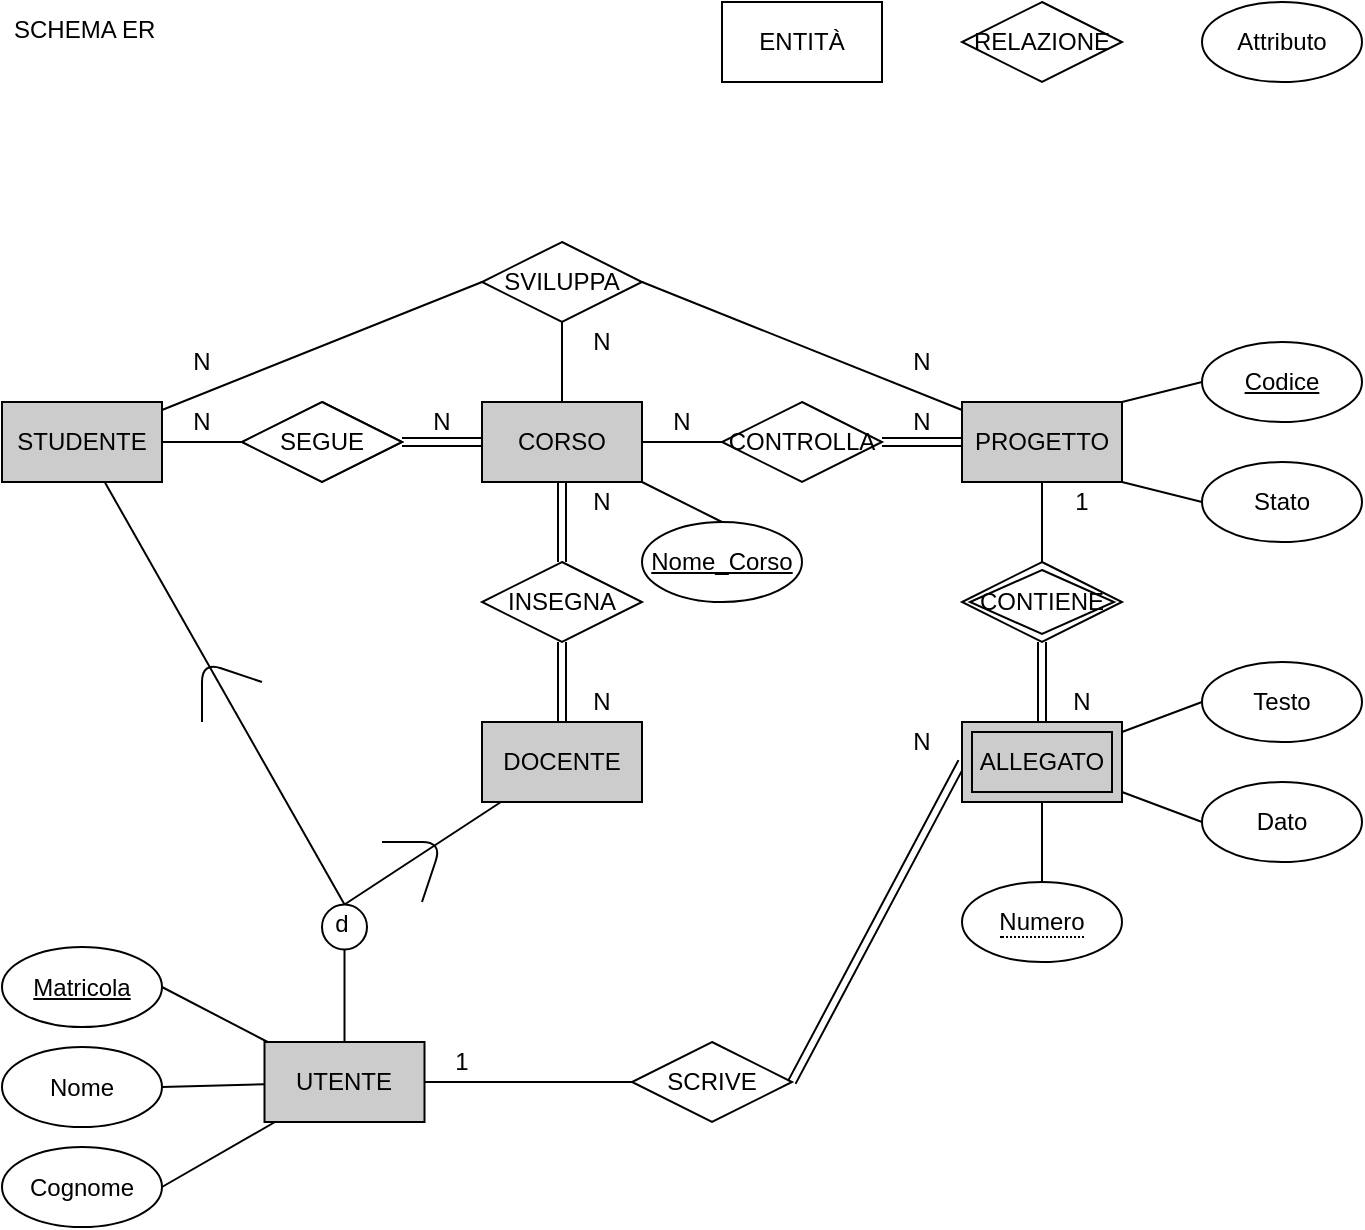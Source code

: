 <mxfile version="14.4.8" type="github" pages="5">
  <diagram name="SCHEMA_EER" id="66IZYz81pUA2FuGHuRgb">
    <mxGraphModel dx="1422" dy="791" grid="1" gridSize="10" guides="1" tooltips="1" connect="1" arrows="1" fold="1" page="1" pageScale="1" pageWidth="850" pageHeight="1100" math="0" shadow="0">
      <root>
        <mxCell id="sZDU4HWieTK7Ssa5qvWq-0" />
        <mxCell id="sZDU4HWieTK7Ssa5qvWq-1" parent="sZDU4HWieTK7Ssa5qvWq-0" />
        <mxCell id="sZDU4HWieTK7Ssa5qvWq-4" style="edgeStyle=orthogonalEdgeStyle;rounded=0;orthogonalLoop=1;jettySize=auto;html=1;entryX=0;entryY=0.5;entryDx=0;entryDy=0;endArrow=none;endFill=0;" parent="sZDU4HWieTK7Ssa5qvWq-1" source="sZDU4HWieTK7Ssa5qvWq-7" target="sZDU4HWieTK7Ssa5qvWq-25" edge="1">
          <mxGeometry relative="1" as="geometry" />
        </mxCell>
        <mxCell id="sZDU4HWieTK7Ssa5qvWq-5" style="rounded=0;orthogonalLoop=1;jettySize=auto;html=1;entryX=0;entryY=0.5;entryDx=0;entryDy=0;endArrow=none;endFill=0;strokeColor=#000000;" parent="sZDU4HWieTK7Ssa5qvWq-1" source="sZDU4HWieTK7Ssa5qvWq-7" target="sZDU4HWieTK7Ssa5qvWq-27" edge="1">
          <mxGeometry relative="1" as="geometry" />
        </mxCell>
        <mxCell id="sZDU4HWieTK7Ssa5qvWq-6" style="rounded=0;orthogonalLoop=1;jettySize=auto;html=1;endArrow=none;endFill=0;entryX=0.5;entryY=0;entryDx=0;entryDy=0;" parent="sZDU4HWieTK7Ssa5qvWq-1" source="sZDU4HWieTK7Ssa5qvWq-7" target="sZDU4HWieTK7Ssa5qvWq-70" edge="1">
          <mxGeometry relative="1" as="geometry">
            <mxPoint x="160" y="580" as="targetPoint" />
          </mxGeometry>
        </mxCell>
        <mxCell id="sZDU4HWieTK7Ssa5qvWq-7" value="STUDENTE" style="rounded=0;whiteSpace=wrap;html=1;fillColor=#CCCCCC;" parent="sZDU4HWieTK7Ssa5qvWq-1" vertex="1">
          <mxGeometry x="120" y="240" width="80" height="40" as="geometry" />
        </mxCell>
        <mxCell id="sZDU4HWieTK7Ssa5qvWq-8" style="edgeStyle=orthogonalEdgeStyle;rounded=0;orthogonalLoop=1;jettySize=auto;html=1;exitX=1;exitY=0.5;exitDx=0;exitDy=0;endArrow=none;endFill=0;strokeColor=#000000;" parent="sZDU4HWieTK7Ssa5qvWq-1" source="sZDU4HWieTK7Ssa5qvWq-10" target="sZDU4HWieTK7Ssa5qvWq-29" edge="1">
          <mxGeometry relative="1" as="geometry" />
        </mxCell>
        <mxCell id="sZDU4HWieTK7Ssa5qvWq-9" style="edgeStyle=none;rounded=0;orthogonalLoop=1;jettySize=auto;html=1;exitX=1;exitY=1;exitDx=0;exitDy=0;entryX=0.5;entryY=0;entryDx=0;entryDy=0;endArrow=none;endFill=0;strokeColor=#000000;" parent="sZDU4HWieTK7Ssa5qvWq-1" source="sZDU4HWieTK7Ssa5qvWq-10" target="sZDU4HWieTK7Ssa5qvWq-63" edge="1">
          <mxGeometry relative="1" as="geometry" />
        </mxCell>
        <mxCell id="sZDU4HWieTK7Ssa5qvWq-10" value="CORSO" style="rounded=0;whiteSpace=wrap;html=1;fillColor=#CCCCCC;" parent="sZDU4HWieTK7Ssa5qvWq-1" vertex="1">
          <mxGeometry x="360" y="240" width="80" height="40" as="geometry" />
        </mxCell>
        <mxCell id="sZDU4HWieTK7Ssa5qvWq-13" style="edgeStyle=none;rounded=0;orthogonalLoop=1;jettySize=auto;html=1;entryX=1;entryY=0.5;entryDx=0;entryDy=0;endArrow=none;endFill=0;strokeColor=#000000;" parent="sZDU4HWieTK7Ssa5qvWq-1" source="sZDU4HWieTK7Ssa5qvWq-18" target="sZDU4HWieTK7Ssa5qvWq-27" edge="1">
          <mxGeometry relative="1" as="geometry" />
        </mxCell>
        <mxCell id="sZDU4HWieTK7Ssa5qvWq-14" style="edgeStyle=none;rounded=0;orthogonalLoop=1;jettySize=auto;html=1;endArrow=none;endFill=0;strokeColor=#000000;" parent="sZDU4HWieTK7Ssa5qvWq-1" source="sZDU4HWieTK7Ssa5qvWq-18" target="sZDU4HWieTK7Ssa5qvWq-35" edge="1">
          <mxGeometry relative="1" as="geometry" />
        </mxCell>
        <mxCell id="sZDU4HWieTK7Ssa5qvWq-15" style="edgeStyle=none;rounded=0;orthogonalLoop=1;jettySize=auto;html=1;entryX=0;entryY=0.5;entryDx=0;entryDy=0;endArrow=none;endFill=0;strokeColor=#000000;exitX=1;exitY=0;exitDx=0;exitDy=0;" parent="sZDU4HWieTK7Ssa5qvWq-1" source="sZDU4HWieTK7Ssa5qvWq-18" target="sZDU4HWieTK7Ssa5qvWq-42" edge="1">
          <mxGeometry relative="1" as="geometry" />
        </mxCell>
        <mxCell id="sZDU4HWieTK7Ssa5qvWq-16" style="edgeStyle=none;rounded=0;orthogonalLoop=1;jettySize=auto;html=1;exitX=1;exitY=1;exitDx=0;exitDy=0;entryX=0;entryY=0.5;entryDx=0;entryDy=0;endArrow=none;endFill=0;strokeColor=#000000;" parent="sZDU4HWieTK7Ssa5qvWq-1" source="sZDU4HWieTK7Ssa5qvWq-18" target="sZDU4HWieTK7Ssa5qvWq-39" edge="1">
          <mxGeometry relative="1" as="geometry" />
        </mxCell>
        <mxCell id="sZDU4HWieTK7Ssa5qvWq-18" value="PROGETTO" style="rounded=0;whiteSpace=wrap;html=1;fillColor=#CCCCCC;" parent="sZDU4HWieTK7Ssa5qvWq-1" vertex="1">
          <mxGeometry x="600" y="240" width="80" height="40" as="geometry" />
        </mxCell>
        <mxCell id="sZDU4HWieTK7Ssa5qvWq-19" style="edgeStyle=orthogonalEdgeStyle;rounded=0;orthogonalLoop=1;jettySize=auto;html=1;entryX=0.5;entryY=1;entryDx=0;entryDy=0;endArrow=none;endFill=0;strokeColor=#000000;shape=link;" parent="sZDU4HWieTK7Ssa5qvWq-1" source="sZDU4HWieTK7Ssa5qvWq-21" target="sZDU4HWieTK7Ssa5qvWq-31" edge="1">
          <mxGeometry relative="1" as="geometry" />
        </mxCell>
        <mxCell id="sZDU4HWieTK7Ssa5qvWq-20" style="rounded=0;orthogonalLoop=1;jettySize=auto;html=1;endArrow=none;endFill=0;entryX=0.5;entryY=0;entryDx=0;entryDy=0;" parent="sZDU4HWieTK7Ssa5qvWq-1" source="sZDU4HWieTK7Ssa5qvWq-21" target="sZDU4HWieTK7Ssa5qvWq-70" edge="1">
          <mxGeometry relative="1" as="geometry">
            <mxPoint x="160" y="580" as="targetPoint" />
          </mxGeometry>
        </mxCell>
        <mxCell id="sZDU4HWieTK7Ssa5qvWq-21" value="DOCENTE" style="rounded=0;whiteSpace=wrap;html=1;fillColor=#CCCCCC;" parent="sZDU4HWieTK7Ssa5qvWq-1" vertex="1">
          <mxGeometry x="360" y="400" width="80" height="40" as="geometry" />
        </mxCell>
        <mxCell id="sZDU4HWieTK7Ssa5qvWq-22" value="ENTITÀ" style="rounded=0;whiteSpace=wrap;html=1;" parent="sZDU4HWieTK7Ssa5qvWq-1" vertex="1">
          <mxGeometry x="480" y="40" width="80" height="40" as="geometry" />
        </mxCell>
        <mxCell id="sZDU4HWieTK7Ssa5qvWq-23" value="" style="rhombus;whiteSpace=wrap;html=1;" parent="sZDU4HWieTK7Ssa5qvWq-1" vertex="1">
          <mxGeometry x="240" y="240" width="80" height="40" as="geometry" />
        </mxCell>
        <mxCell id="sZDU4HWieTK7Ssa5qvWq-24" style="edgeStyle=orthogonalEdgeStyle;rounded=0;orthogonalLoop=1;jettySize=auto;html=1;entryX=0;entryY=0.5;entryDx=0;entryDy=0;endArrow=none;endFill=0;strokeColor=#000000;shape=link;" parent="sZDU4HWieTK7Ssa5qvWq-1" source="sZDU4HWieTK7Ssa5qvWq-25" target="sZDU4HWieTK7Ssa5qvWq-10" edge="1">
          <mxGeometry relative="1" as="geometry" />
        </mxCell>
        <mxCell id="sZDU4HWieTK7Ssa5qvWq-25" value="SEGUE" style="rhombus;whiteSpace=wrap;html=1;" parent="sZDU4HWieTK7Ssa5qvWq-1" vertex="1">
          <mxGeometry x="240" y="240" width="80" height="40" as="geometry" />
        </mxCell>
        <mxCell id="sZDU4HWieTK7Ssa5qvWq-26" style="edgeStyle=orthogonalEdgeStyle;rounded=0;orthogonalLoop=1;jettySize=auto;html=1;exitX=0.5;exitY=1;exitDx=0;exitDy=0;entryX=0.5;entryY=0;entryDx=0;entryDy=0;endArrow=none;endFill=0;strokeColor=#000000;" parent="sZDU4HWieTK7Ssa5qvWq-1" source="sZDU4HWieTK7Ssa5qvWq-27" target="sZDU4HWieTK7Ssa5qvWq-10" edge="1">
          <mxGeometry relative="1" as="geometry" />
        </mxCell>
        <mxCell id="sZDU4HWieTK7Ssa5qvWq-27" value="SVILUPPA" style="rhombus;whiteSpace=wrap;html=1;" parent="sZDU4HWieTK7Ssa5qvWq-1" vertex="1">
          <mxGeometry x="360" y="160" width="80" height="40" as="geometry" />
        </mxCell>
        <mxCell id="sZDU4HWieTK7Ssa5qvWq-28" style="edgeStyle=orthogonalEdgeStyle;rounded=0;orthogonalLoop=1;jettySize=auto;html=1;exitX=1;exitY=0.5;exitDx=0;exitDy=0;entryX=0;entryY=0.5;entryDx=0;entryDy=0;endArrow=none;endFill=0;strokeColor=#000000;shape=link;" parent="sZDU4HWieTK7Ssa5qvWq-1" source="sZDU4HWieTK7Ssa5qvWq-29" target="sZDU4HWieTK7Ssa5qvWq-18" edge="1">
          <mxGeometry relative="1" as="geometry" />
        </mxCell>
        <mxCell id="sZDU4HWieTK7Ssa5qvWq-29" value="&lt;div&gt;CONTROLLA&lt;/div&gt;" style="rhombus;whiteSpace=wrap;html=1;" parent="sZDU4HWieTK7Ssa5qvWq-1" vertex="1">
          <mxGeometry x="480" y="240" width="80" height="40" as="geometry" />
        </mxCell>
        <mxCell id="sZDU4HWieTK7Ssa5qvWq-30" style="edgeStyle=orthogonalEdgeStyle;rounded=0;orthogonalLoop=1;jettySize=auto;html=1;endArrow=none;endFill=0;strokeColor=#000000;shape=link;" parent="sZDU4HWieTK7Ssa5qvWq-1" source="sZDU4HWieTK7Ssa5qvWq-31" target="sZDU4HWieTK7Ssa5qvWq-10" edge="1">
          <mxGeometry relative="1" as="geometry" />
        </mxCell>
        <mxCell id="sZDU4HWieTK7Ssa5qvWq-31" value="INSEGNA" style="rhombus;whiteSpace=wrap;html=1;" parent="sZDU4HWieTK7Ssa5qvWq-1" vertex="1">
          <mxGeometry x="360" y="320" width="80" height="40" as="geometry" />
        </mxCell>
        <mxCell id="sZDU4HWieTK7Ssa5qvWq-32" style="rounded=0;orthogonalLoop=1;jettySize=auto;html=1;exitX=1;exitY=0.5;exitDx=0;exitDy=0;entryX=1;entryY=1;entryDx=0;entryDy=0;endArrow=none;endFill=0;strokeColor=#000000;shape=link;" parent="sZDU4HWieTK7Ssa5qvWq-1" source="sZDU4HWieTK7Ssa5qvWq-33" target="sZDU4HWieTK7Ssa5qvWq-73" edge="1">
          <mxGeometry relative="1" as="geometry" />
        </mxCell>
        <mxCell id="sZDU4HWieTK7Ssa5qvWq-33" value="SCRIVE" style="rhombus;whiteSpace=wrap;html=1;" parent="sZDU4HWieTK7Ssa5qvWq-1" vertex="1">
          <mxGeometry x="435" y="560" width="80" height="40" as="geometry" />
        </mxCell>
        <mxCell id="sZDU4HWieTK7Ssa5qvWq-34" style="edgeStyle=none;rounded=0;orthogonalLoop=1;jettySize=auto;html=1;endArrow=none;endFill=0;strokeColor=#000000;shape=link;" parent="sZDU4HWieTK7Ssa5qvWq-1" source="sZDU4HWieTK7Ssa5qvWq-35" target="sZDU4HWieTK7Ssa5qvWq-38" edge="1">
          <mxGeometry relative="1" as="geometry" />
        </mxCell>
        <mxCell id="sZDU4HWieTK7Ssa5qvWq-35" value="CONTIENE" style="shape=rhombus;double=1;perimeter=rhombusPerimeter;whiteSpace=wrap;html=1;align=center;" parent="sZDU4HWieTK7Ssa5qvWq-1" vertex="1">
          <mxGeometry x="600" y="320" width="80" height="40" as="geometry" />
        </mxCell>
        <mxCell id="sZDU4HWieTK7Ssa5qvWq-36" style="edgeStyle=none;rounded=0;orthogonalLoop=1;jettySize=auto;html=1;entryX=0.5;entryY=0;entryDx=0;entryDy=0;endArrow=none;endFill=0;strokeColor=#000000;" parent="sZDU4HWieTK7Ssa5qvWq-1" source="sZDU4HWieTK7Ssa5qvWq-38" target="sZDU4HWieTK7Ssa5qvWq-44" edge="1">
          <mxGeometry relative="1" as="geometry" />
        </mxCell>
        <mxCell id="TBHhQB67um9vgZtg84Kf-2" style="rounded=0;orthogonalLoop=1;jettySize=auto;html=1;entryX=0;entryY=0.5;entryDx=0;entryDy=0;endArrow=none;endFill=0;" parent="sZDU4HWieTK7Ssa5qvWq-1" source="sZDU4HWieTK7Ssa5qvWq-38" target="sZDU4HWieTK7Ssa5qvWq-49" edge="1">
          <mxGeometry relative="1" as="geometry" />
        </mxCell>
        <mxCell id="TBHhQB67um9vgZtg84Kf-3" style="edgeStyle=none;rounded=0;orthogonalLoop=1;jettySize=auto;html=1;entryX=0;entryY=0.5;entryDx=0;entryDy=0;endArrow=none;endFill=0;" parent="sZDU4HWieTK7Ssa5qvWq-1" source="sZDU4HWieTK7Ssa5qvWq-38" target="sZDU4HWieTK7Ssa5qvWq-50" edge="1">
          <mxGeometry relative="1" as="geometry" />
        </mxCell>
        <mxCell id="sZDU4HWieTK7Ssa5qvWq-38" value="ALLEGATO" style="shape=ext;margin=3;double=1;whiteSpace=wrap;html=1;align=center;fillColor=#CCCCCC;" parent="sZDU4HWieTK7Ssa5qvWq-1" vertex="1">
          <mxGeometry x="600" y="400" width="80" height="40" as="geometry" />
        </mxCell>
        <mxCell id="sZDU4HWieTK7Ssa5qvWq-39" value="&lt;div&gt;Stato&lt;/div&gt;" style="ellipse;whiteSpace=wrap;html=1;align=center;" parent="sZDU4HWieTK7Ssa5qvWq-1" vertex="1">
          <mxGeometry x="720" y="270" width="80" height="40" as="geometry" />
        </mxCell>
        <mxCell id="sZDU4HWieTK7Ssa5qvWq-40" value="Nome" style="ellipse;whiteSpace=wrap;html=1;align=center;" parent="sZDU4HWieTK7Ssa5qvWq-1" vertex="1">
          <mxGeometry x="120" y="562.5" width="80" height="40" as="geometry" />
        </mxCell>
        <mxCell id="sZDU4HWieTK7Ssa5qvWq-41" value="Cognome" style="ellipse;whiteSpace=wrap;html=1;align=center;" parent="sZDU4HWieTK7Ssa5qvWq-1" vertex="1">
          <mxGeometry x="120" y="612.5" width="80" height="40" as="geometry" />
        </mxCell>
        <mxCell id="sZDU4HWieTK7Ssa5qvWq-42" value="&lt;u&gt;Codice&lt;/u&gt;" style="ellipse;whiteSpace=wrap;html=1;align=center;" parent="sZDU4HWieTK7Ssa5qvWq-1" vertex="1">
          <mxGeometry x="720" y="210" width="80" height="40" as="geometry" />
        </mxCell>
        <mxCell id="sZDU4HWieTK7Ssa5qvWq-43" value="&lt;u&gt;Matricola&lt;/u&gt;" style="ellipse;whiteSpace=wrap;html=1;align=center;" parent="sZDU4HWieTK7Ssa5qvWq-1" vertex="1">
          <mxGeometry x="120" y="512.5" width="80" height="40" as="geometry" />
        </mxCell>
        <mxCell id="sZDU4HWieTK7Ssa5qvWq-44" value="&lt;span style=&quot;border-bottom: 1px dotted&quot;&gt;Numero&lt;/span&gt;" style="ellipse;whiteSpace=wrap;html=1;align=center;" parent="sZDU4HWieTK7Ssa5qvWq-1" vertex="1">
          <mxGeometry x="600" y="480" width="80" height="40" as="geometry" />
        </mxCell>
        <mxCell id="sZDU4HWieTK7Ssa5qvWq-45" value="SCHEMA ER&#xa;" style="text;strokeColor=none;fillColor=none;spacingLeft=4;spacingRight=4;overflow=hidden;rotatable=0;points=[[0,0.5],[1,0.5]];portConstraint=eastwest;fontSize=12;" parent="sZDU4HWieTK7Ssa5qvWq-1" vertex="1">
          <mxGeometry x="120" y="40" width="90" height="30" as="geometry" />
        </mxCell>
        <mxCell id="sZDU4HWieTK7Ssa5qvWq-49" value="Testo" style="ellipse;whiteSpace=wrap;html=1;align=center;" parent="sZDU4HWieTK7Ssa5qvWq-1" vertex="1">
          <mxGeometry x="720" y="370" width="80" height="40" as="geometry" />
        </mxCell>
        <mxCell id="sZDU4HWieTK7Ssa5qvWq-50" value="Dato" style="ellipse;whiteSpace=wrap;html=1;align=center;" parent="sZDU4HWieTK7Ssa5qvWq-1" vertex="1">
          <mxGeometry x="720" y="430" width="80" height="40" as="geometry" />
        </mxCell>
        <mxCell id="sZDU4HWieTK7Ssa5qvWq-52" value="N" style="text;html=1;strokeColor=none;fillColor=none;align=center;verticalAlign=middle;whiteSpace=wrap;rounded=0;" parent="sZDU4HWieTK7Ssa5qvWq-1" vertex="1">
          <mxGeometry x="320" y="240" width="40" height="20" as="geometry" />
        </mxCell>
        <mxCell id="sZDU4HWieTK7Ssa5qvWq-53" value="N" style="text;html=1;strokeColor=none;fillColor=none;align=center;verticalAlign=middle;whiteSpace=wrap;rounded=0;" parent="sZDU4HWieTK7Ssa5qvWq-1" vertex="1">
          <mxGeometry x="200" y="240" width="40" height="20" as="geometry" />
        </mxCell>
        <mxCell id="sZDU4HWieTK7Ssa5qvWq-54" value="N" style="text;html=1;strokeColor=none;fillColor=none;align=center;verticalAlign=middle;whiteSpace=wrap;rounded=0;" parent="sZDU4HWieTK7Ssa5qvWq-1" vertex="1">
          <mxGeometry x="560" y="240" width="40" height="20" as="geometry" />
        </mxCell>
        <mxCell id="sZDU4HWieTK7Ssa5qvWq-55" value="N" style="text;html=1;strokeColor=none;fillColor=none;align=center;verticalAlign=middle;whiteSpace=wrap;rounded=0;" parent="sZDU4HWieTK7Ssa5qvWq-1" vertex="1">
          <mxGeometry x="440" y="240" width="40" height="20" as="geometry" />
        </mxCell>
        <mxCell id="sZDU4HWieTK7Ssa5qvWq-56" value="N" style="text;html=1;strokeColor=none;fillColor=none;align=center;verticalAlign=middle;whiteSpace=wrap;rounded=0;" parent="sZDU4HWieTK7Ssa5qvWq-1" vertex="1">
          <mxGeometry x="400" y="200" width="40" height="20" as="geometry" />
        </mxCell>
        <mxCell id="sZDU4HWieTK7Ssa5qvWq-57" value="N" style="text;html=1;strokeColor=none;fillColor=none;align=center;verticalAlign=middle;whiteSpace=wrap;rounded=0;" parent="sZDU4HWieTK7Ssa5qvWq-1" vertex="1">
          <mxGeometry x="200" y="210" width="40" height="20" as="geometry" />
        </mxCell>
        <mxCell id="sZDU4HWieTK7Ssa5qvWq-58" value="N" style="text;html=1;strokeColor=none;fillColor=none;align=center;verticalAlign=middle;whiteSpace=wrap;rounded=0;" parent="sZDU4HWieTK7Ssa5qvWq-1" vertex="1">
          <mxGeometry x="560" y="210" width="40" height="20" as="geometry" />
        </mxCell>
        <mxCell id="sZDU4HWieTK7Ssa5qvWq-59" value="N" style="text;html=1;strokeColor=none;fillColor=none;align=center;verticalAlign=middle;whiteSpace=wrap;rounded=0;" parent="sZDU4HWieTK7Ssa5qvWq-1" vertex="1">
          <mxGeometry x="640" y="380" width="40" height="20" as="geometry" />
        </mxCell>
        <mxCell id="sZDU4HWieTK7Ssa5qvWq-60" value="1" style="text;html=1;strokeColor=none;fillColor=none;align=center;verticalAlign=middle;whiteSpace=wrap;rounded=0;" parent="sZDU4HWieTK7Ssa5qvWq-1" vertex="1">
          <mxGeometry x="640" y="280" width="40" height="20" as="geometry" />
        </mxCell>
        <mxCell id="sZDU4HWieTK7Ssa5qvWq-61" value="N" style="text;html=1;strokeColor=none;fillColor=none;align=center;verticalAlign=middle;whiteSpace=wrap;rounded=0;" parent="sZDU4HWieTK7Ssa5qvWq-1" vertex="1">
          <mxGeometry x="400" y="380" width="40" height="20" as="geometry" />
        </mxCell>
        <mxCell id="sZDU4HWieTK7Ssa5qvWq-62" value="N" style="text;html=1;strokeColor=none;fillColor=none;align=center;verticalAlign=middle;whiteSpace=wrap;rounded=0;" parent="sZDU4HWieTK7Ssa5qvWq-1" vertex="1">
          <mxGeometry x="400" y="280" width="40" height="20" as="geometry" />
        </mxCell>
        <mxCell id="sZDU4HWieTK7Ssa5qvWq-63" value="&lt;u&gt;Nome_Corso&lt;/u&gt;" style="ellipse;whiteSpace=wrap;html=1;align=center;" parent="sZDU4HWieTK7Ssa5qvWq-1" vertex="1">
          <mxGeometry x="440" y="300" width="80" height="40" as="geometry" />
        </mxCell>
        <mxCell id="sZDU4HWieTK7Ssa5qvWq-64" style="rounded=0;orthogonalLoop=1;jettySize=auto;html=1;entryX=0.5;entryY=1;entryDx=0;entryDy=0;endArrow=none;endFill=0;" parent="sZDU4HWieTK7Ssa5qvWq-1" source="sZDU4HWieTK7Ssa5qvWq-69" target="sZDU4HWieTK7Ssa5qvWq-70" edge="1">
          <mxGeometry relative="1" as="geometry" />
        </mxCell>
        <mxCell id="sZDU4HWieTK7Ssa5qvWq-65" style="rounded=0;orthogonalLoop=1;jettySize=auto;html=1;entryX=1;entryY=0.5;entryDx=0;entryDy=0;endArrow=none;endFill=0;" parent="sZDU4HWieTK7Ssa5qvWq-1" source="sZDU4HWieTK7Ssa5qvWq-69" target="sZDU4HWieTK7Ssa5qvWq-43" edge="1">
          <mxGeometry relative="1" as="geometry" />
        </mxCell>
        <mxCell id="sZDU4HWieTK7Ssa5qvWq-66" style="rounded=0;orthogonalLoop=1;jettySize=auto;html=1;entryX=1;entryY=0.5;entryDx=0;entryDy=0;endArrow=none;endFill=0;" parent="sZDU4HWieTK7Ssa5qvWq-1" source="sZDU4HWieTK7Ssa5qvWq-69" target="sZDU4HWieTK7Ssa5qvWq-40" edge="1">
          <mxGeometry relative="1" as="geometry" />
        </mxCell>
        <mxCell id="sZDU4HWieTK7Ssa5qvWq-67" style="rounded=0;orthogonalLoop=1;jettySize=auto;html=1;entryX=1;entryY=0.5;entryDx=0;entryDy=0;endArrow=none;endFill=0;" parent="sZDU4HWieTK7Ssa5qvWq-1" source="sZDU4HWieTK7Ssa5qvWq-69" target="sZDU4HWieTK7Ssa5qvWq-41" edge="1">
          <mxGeometry relative="1" as="geometry" />
        </mxCell>
        <mxCell id="sZDU4HWieTK7Ssa5qvWq-68" style="edgeStyle=none;rounded=0;orthogonalLoop=1;jettySize=auto;html=1;endArrow=none;endFill=0;" parent="sZDU4HWieTK7Ssa5qvWq-1" source="sZDU4HWieTK7Ssa5qvWq-69" target="sZDU4HWieTK7Ssa5qvWq-33" edge="1">
          <mxGeometry relative="1" as="geometry" />
        </mxCell>
        <mxCell id="sZDU4HWieTK7Ssa5qvWq-69" value="UTENTE" style="rounded=0;whiteSpace=wrap;html=1;fillColor=#CCCCCC;" parent="sZDU4HWieTK7Ssa5qvWq-1" vertex="1">
          <mxGeometry x="251.25" y="560" width="80" height="40" as="geometry" />
        </mxCell>
        <mxCell id="sZDU4HWieTK7Ssa5qvWq-70" value="" style="ellipse;whiteSpace=wrap;html=1;aspect=fixed;" parent="sZDU4HWieTK7Ssa5qvWq-1" vertex="1">
          <mxGeometry x="280" y="491.25" width="22.5" height="22.5" as="geometry" />
        </mxCell>
        <mxCell id="sZDU4HWieTK7Ssa5qvWq-71" value="&lt;div&gt;d&lt;/div&gt;" style="text;html=1;strokeColor=none;fillColor=none;align=center;verticalAlign=middle;whiteSpace=wrap;rounded=0;" parent="sZDU4HWieTK7Ssa5qvWq-1" vertex="1">
          <mxGeometry x="270" y="491.25" width="40" height="20" as="geometry" />
        </mxCell>
        <mxCell id="sZDU4HWieTK7Ssa5qvWq-72" value="1" style="text;html=1;strokeColor=none;fillColor=none;align=center;verticalAlign=middle;whiteSpace=wrap;rounded=0;" parent="sZDU4HWieTK7Ssa5qvWq-1" vertex="1">
          <mxGeometry x="330" y="560" width="40" height="20" as="geometry" />
        </mxCell>
        <mxCell id="sZDU4HWieTK7Ssa5qvWq-73" value="N" style="text;html=1;strokeColor=none;fillColor=none;align=center;verticalAlign=middle;whiteSpace=wrap;rounded=0;" parent="sZDU4HWieTK7Ssa5qvWq-1" vertex="1">
          <mxGeometry x="560" y="400" width="40" height="20" as="geometry" />
        </mxCell>
        <mxCell id="sZDU4HWieTK7Ssa5qvWq-77" value="RELAZIONE" style="rhombus;whiteSpace=wrap;html=1;" parent="sZDU4HWieTK7Ssa5qvWq-1" vertex="1">
          <mxGeometry x="600" y="40" width="80" height="40" as="geometry" />
        </mxCell>
        <mxCell id="sZDU4HWieTK7Ssa5qvWq-78" value="Attributo" style="ellipse;whiteSpace=wrap;html=1;align=center;" parent="sZDU4HWieTK7Ssa5qvWq-1" vertex="1">
          <mxGeometry x="720" y="40" width="80" height="40" as="geometry" />
        </mxCell>
        <mxCell id="sZDU4HWieTK7Ssa5qvWq-79" value="" style="endArrow=none;html=1;" parent="sZDU4HWieTK7Ssa5qvWq-1" edge="1">
          <mxGeometry width="50" height="50" relative="1" as="geometry">
            <mxPoint x="220" y="400" as="sourcePoint" />
            <mxPoint x="250" y="380" as="targetPoint" />
            <Array as="points">
              <mxPoint x="220" y="370" />
            </Array>
          </mxGeometry>
        </mxCell>
        <mxCell id="sZDU4HWieTK7Ssa5qvWq-80" value="" style="endArrow=none;html=1;" parent="sZDU4HWieTK7Ssa5qvWq-1" edge="1">
          <mxGeometry width="50" height="50" relative="1" as="geometry">
            <mxPoint x="310" y="460" as="sourcePoint" />
            <mxPoint x="330" y="490" as="targetPoint" />
            <Array as="points">
              <mxPoint x="340" y="460" />
            </Array>
          </mxGeometry>
        </mxCell>
      </root>
    </mxGraphModel>
  </diagram>
  <diagram name="SCHEMA_RELAZIONALE" id="MZw9mcAXWoQgqGe-_8PZ">
    <mxGraphModel dx="1422" dy="791" grid="1" gridSize="10" guides="1" tooltips="1" connect="1" arrows="1" fold="1" page="1" pageScale="1" pageWidth="850" pageHeight="1100" math="0" shadow="0">
      <root>
        <mxCell id="05BvGZ8dcpormVHHbP-I-0" />
        <mxCell id="05BvGZ8dcpormVHHbP-I-1" parent="05BvGZ8dcpormVHHbP-I-0" />
        <mxCell id="05BvGZ8dcpormVHHbP-I-2" value="&lt;u&gt;MATRICOLA&lt;/u&gt;" style="whiteSpace=wrap;html=1;align=center;" parent="05BvGZ8dcpormVHHbP-I-1" vertex="1">
          <mxGeometry x="170" y="120" width="120" height="20" as="geometry" />
        </mxCell>
        <mxCell id="05BvGZ8dcpormVHHbP-I-3" style="edgeStyle=orthogonalEdgeStyle;curved=1;rounded=0;orthogonalLoop=1;jettySize=auto;html=1;exitX=1;exitY=0.25;exitDx=0;exitDy=0;endSize=6;" parent="05BvGZ8dcpormVHHbP-I-1" source="05BvGZ8dcpormVHHbP-I-4" edge="1">
          <mxGeometry relative="1" as="geometry">
            <mxPoint x="289.623" y="364.905" as="targetPoint" />
          </mxGeometry>
        </mxCell>
        <mxCell id="05BvGZ8dcpormVHHbP-I-4" value="&lt;u&gt;NOME_CORSO&lt;/u&gt;" style="whiteSpace=wrap;html=1;align=center;" parent="05BvGZ8dcpormVHHbP-I-1" vertex="1">
          <mxGeometry x="169.48" y="360" width="120" height="20" as="geometry" />
        </mxCell>
        <mxCell id="05BvGZ8dcpormVHHbP-I-5" value="&lt;u&gt;CODICE_PROGETTO&lt;/u&gt;" style="whiteSpace=wrap;html=1;align=center;" parent="05BvGZ8dcpormVHHbP-I-1" vertex="1">
          <mxGeometry x="169.48" y="540" width="120" height="20" as="geometry" />
        </mxCell>
        <mxCell id="05BvGZ8dcpormVHHbP-I-6" value="&lt;u&gt;NUMERO&lt;/u&gt;" style="whiteSpace=wrap;html=1;align=center;" parent="05BvGZ8dcpormVHHbP-I-1" vertex="1">
          <mxGeometry x="290" y="600" width="120" height="20" as="geometry" />
        </mxCell>
        <mxCell id="05BvGZ8dcpormVHHbP-I-7" value="ATTRIBUTO" style="whiteSpace=wrap;html=1;align=center;" parent="05BvGZ8dcpormVHHbP-I-1" vertex="1">
          <mxGeometry x="610" y="100" width="120" height="20" as="geometry" />
        </mxCell>
        <mxCell id="05BvGZ8dcpormVHHbP-I-8" value="UTENTE" style="text;strokeColor=none;fillColor=none;spacingLeft=4;spacingRight=4;overflow=hidden;rotatable=0;points=[[0,0.5],[1,0.5]];portConstraint=eastwest;fontSize=12;align=left;" parent="05BvGZ8dcpormVHHbP-I-1" vertex="1">
          <mxGeometry x="170" y="100" width="80" height="20" as="geometry" />
        </mxCell>
        <mxCell id="05BvGZ8dcpormVHHbP-I-9" value="CORSO" style="text;strokeColor=none;fillColor=none;spacingLeft=4;spacingRight=4;overflow=hidden;rotatable=0;points=[[0,0.5],[1,0.5]];portConstraint=eastwest;fontSize=12;" parent="05BvGZ8dcpormVHHbP-I-1" vertex="1">
          <mxGeometry x="169.48" y="340" width="70" height="20" as="geometry" />
        </mxCell>
        <mxCell id="05BvGZ8dcpormVHHbP-I-10" value="PROGETTO" style="text;strokeColor=none;fillColor=none;spacingLeft=4;spacingRight=4;overflow=hidden;rotatable=0;points=[[0,0.5],[1,0.5]];portConstraint=eastwest;fontSize=12;" parent="05BvGZ8dcpormVHHbP-I-1" vertex="1">
          <mxGeometry x="170.0" y="520" width="80" height="20" as="geometry" />
        </mxCell>
        <mxCell id="05BvGZ8dcpormVHHbP-I-11" value="ALLEGATO" style="text;strokeColor=none;fillColor=none;spacingLeft=4;spacingRight=4;overflow=hidden;rotatable=0;points=[[0,0.5],[1,0.5]];portConstraint=eastwest;fontSize=12;" parent="05BvGZ8dcpormVHHbP-I-1" vertex="1">
          <mxGeometry x="170" y="580" width="80" height="30" as="geometry" />
        </mxCell>
        <mxCell id="05BvGZ8dcpormVHHbP-I-12" style="edgeStyle=orthogonalEdgeStyle;curved=1;rounded=0;orthogonalLoop=1;jettySize=auto;html=1;entryX=0;entryY=0.5;entryDx=0;entryDy=0;startArrow=none;startFill=0;endArrow=classic;endFill=1;exitX=0;exitY=0.5;exitDx=0;exitDy=0;" parent="05BvGZ8dcpormVHHbP-I-1" source="05BvGZ8dcpormVHHbP-I-13" target="05BvGZ8dcpormVHHbP-I-5" edge="1">
          <mxGeometry relative="1" as="geometry">
            <Array as="points">
              <mxPoint x="140" y="610" />
              <mxPoint x="140" y="550" />
            </Array>
          </mxGeometry>
        </mxCell>
        <mxCell id="05BvGZ8dcpormVHHbP-I-13" value="&lt;u&gt;COD_PRO&lt;/u&gt;" style="whiteSpace=wrap;html=1;align=center;" parent="05BvGZ8dcpormVHHbP-I-1" vertex="1">
          <mxGeometry x="170" y="600" width="120" height="20" as="geometry" />
        </mxCell>
        <mxCell id="05BvGZ8dcpormVHHbP-I-14" style="edgeStyle=orthogonalEdgeStyle;curved=1;rounded=0;orthogonalLoop=1;jettySize=auto;html=1;entryX=0;entryY=0.5;entryDx=0;entryDy=0;exitX=0;exitY=0.5;exitDx=0;exitDy=0;" parent="05BvGZ8dcpormVHHbP-I-1" source="05BvGZ8dcpormVHHbP-I-15" target="05BvGZ8dcpormVHHbP-I-56" edge="1">
          <mxGeometry relative="1" as="geometry">
            <Array as="points">
              <mxPoint x="120" y="310" />
              <mxPoint x="120" y="190" />
            </Array>
          </mxGeometry>
        </mxCell>
        <mxCell id="05BvGZ8dcpormVHHbP-I-15" value="&lt;u&gt;MAT_STU&lt;/u&gt;" style="whiteSpace=wrap;html=1;align=center;" parent="05BvGZ8dcpormVHHbP-I-1" vertex="1">
          <mxGeometry x="170.48" y="300" width="120" height="20" as="geometry" />
        </mxCell>
        <mxCell id="05BvGZ8dcpormVHHbP-I-16" style="edgeStyle=orthogonalEdgeStyle;curved=1;rounded=0;orthogonalLoop=1;jettySize=auto;html=1;entryX=0;entryY=0.5;entryDx=0;entryDy=0;endSize=6;" parent="05BvGZ8dcpormVHHbP-I-1" source="05BvGZ8dcpormVHHbP-I-17" target="05BvGZ8dcpormVHHbP-I-59" edge="1">
          <mxGeometry relative="1" as="geometry">
            <Array as="points">
              <mxPoint x="100" y="490" />
              <mxPoint x="100" y="250" />
            </Array>
          </mxGeometry>
        </mxCell>
        <mxCell id="05BvGZ8dcpormVHHbP-I-17" value="&lt;u&gt;MAT_DOC&lt;/u&gt;" style="whiteSpace=wrap;html=1;align=center;" parent="05BvGZ8dcpormVHHbP-I-1" vertex="1">
          <mxGeometry x="170.48" y="480" width="120" height="20" as="geometry" />
        </mxCell>
        <mxCell id="05BvGZ8dcpormVHHbP-I-18" value="SCHEMA RELAZIONALE" style="text;strokeColor=none;fillColor=none;spacingLeft=4;spacingRight=4;overflow=hidden;rotatable=0;points=[[0,0.5],[1,0.5]];portConstraint=eastwest;fontSize=12;" parent="05BvGZ8dcpormVHHbP-I-1" vertex="1">
          <mxGeometry x="170.48" y="60" width="159.52" height="20" as="geometry" />
        </mxCell>
        <mxCell id="_NmGczmbwA6_wh9LJNI8-0" style="edgeStyle=orthogonalEdgeStyle;rounded=0;orthogonalLoop=1;jettySize=auto;html=1;entryX=0.75;entryY=1;entryDx=0;entryDy=0;endArrow=none;endFill=0;curved=1;exitX=0.5;exitY=0;exitDx=0;exitDy=0;" parent="05BvGZ8dcpormVHHbP-I-1" source="05BvGZ8dcpormVHHbP-I-19" target="05BvGZ8dcpormVHHbP-I-2" edge="1">
          <mxGeometry relative="1" as="geometry">
            <Array as="points">
              <mxPoint x="490" y="600" />
              <mxPoint x="490" y="170" />
              <mxPoint x="260" y="170" />
            </Array>
          </mxGeometry>
        </mxCell>
        <mxCell id="05BvGZ8dcpormVHHbP-I-19" value="MAT_MIT" style="whiteSpace=wrap;html=1;align=center;" parent="05BvGZ8dcpormVHHbP-I-1" vertex="1">
          <mxGeometry x="410" y="600" width="120" height="20" as="geometry" />
        </mxCell>
        <mxCell id="05BvGZ8dcpormVHHbP-I-20" value="&lt;div&gt;COGNOME&lt;/div&gt;" style="whiteSpace=wrap;html=1;align=center;" parent="05BvGZ8dcpormVHHbP-I-1" vertex="1">
          <mxGeometry x="410" y="120" width="120" height="20" as="geometry" />
        </mxCell>
        <mxCell id="05BvGZ8dcpormVHHbP-I-21" value="NOME" style="whiteSpace=wrap;html=1;align=center;" parent="05BvGZ8dcpormVHHbP-I-1" vertex="1">
          <mxGeometry x="290" y="120" width="120" height="20" as="geometry" />
        </mxCell>
        <mxCell id="05BvGZ8dcpormVHHbP-I-22" value="STATO" style="whiteSpace=wrap;html=1;align=center;" parent="05BvGZ8dcpormVHHbP-I-1" vertex="1">
          <mxGeometry x="290" y="540" width="120" height="20" as="geometry" />
        </mxCell>
        <mxCell id="05BvGZ8dcpormVHHbP-I-23" value="SEGUE" style="text;whiteSpace=wrap;html=1;" parent="05BvGZ8dcpormVHHbP-I-1" vertex="1">
          <mxGeometry x="170.48" y="280" width="50" height="20" as="geometry" />
        </mxCell>
        <mxCell id="05BvGZ8dcpormVHHbP-I-24" value="INSEGNA" style="text;whiteSpace=wrap;html=1;" parent="05BvGZ8dcpormVHHbP-I-1" vertex="1">
          <mxGeometry x="170.48" y="460" width="60" height="20" as="geometry" />
        </mxCell>
        <mxCell id="05BvGZ8dcpormVHHbP-I-25" style="edgeStyle=orthogonalEdgeStyle;rounded=0;orthogonalLoop=1;jettySize=auto;html=1;entryX=0;entryY=0.5;entryDx=0;entryDy=0;curved=1;exitX=0;exitY=0.5;exitDx=0;exitDy=0;" parent="05BvGZ8dcpormVHHbP-I-1" source="05BvGZ8dcpormVHHbP-I-26" target="05BvGZ8dcpormVHHbP-I-56" edge="1">
          <mxGeometry relative="1" as="geometry">
            <Array as="points">
              <mxPoint x="80" y="670" />
              <mxPoint x="80" y="190" />
            </Array>
          </mxGeometry>
        </mxCell>
        <mxCell id="05BvGZ8dcpormVHHbP-I-26" value="&lt;u&gt;MAT_STU&lt;/u&gt;" style="whiteSpace=wrap;html=1;align=center;" parent="05BvGZ8dcpormVHHbP-I-1" vertex="1">
          <mxGeometry x="169.52" y="660" width="120" height="20" as="geometry" />
        </mxCell>
        <mxCell id="05BvGZ8dcpormVHHbP-I-27" value="SVILUPPA" style="text;whiteSpace=wrap;html=1;" parent="05BvGZ8dcpormVHHbP-I-1" vertex="1">
          <mxGeometry x="169.52" y="640" width="60" height="20" as="geometry" />
        </mxCell>
        <mxCell id="05BvGZ8dcpormVHHbP-I-31" style="edgeStyle=orthogonalEdgeStyle;curved=1;rounded=0;orthogonalLoop=1;jettySize=auto;html=1;exitX=0.5;exitY=0;exitDx=0;exitDy=0;endSize=6;entryX=1;entryY=0.5;entryDx=0;entryDy=0;" parent="05BvGZ8dcpormVHHbP-I-1" source="05BvGZ8dcpormVHHbP-I-32" target="05BvGZ8dcpormVHHbP-I-4" edge="1">
          <mxGeometry relative="1" as="geometry">
            <mxPoint x="310" y="335" as="targetPoint" />
            <Array as="points">
              <mxPoint x="349" y="310" />
            </Array>
          </mxGeometry>
        </mxCell>
        <mxCell id="05BvGZ8dcpormVHHbP-I-32" value="&lt;u&gt;NOM_COR&lt;/u&gt;" style="whiteSpace=wrap;html=1;align=center;" parent="05BvGZ8dcpormVHHbP-I-1" vertex="1">
          <mxGeometry x="290.48" y="300" width="120" height="20" as="geometry" />
        </mxCell>
        <mxCell id="BUOIuf437bLVim7vrcPZ-0" style="edgeStyle=orthogonalEdgeStyle;curved=1;rounded=0;orthogonalLoop=1;jettySize=auto;html=1;entryX=0;entryY=0.5;entryDx=0;entryDy=0;startArrow=none;startFill=0;endArrow=classic;endFill=1;" parent="05BvGZ8dcpormVHHbP-I-1" source="05BvGZ8dcpormVHHbP-I-34" target="05BvGZ8dcpormVHHbP-I-4" edge="1">
          <mxGeometry relative="1" as="geometry">
            <Array as="points">
              <mxPoint x="351" y="460" />
              <mxPoint x="130" y="460" />
              <mxPoint x="130" y="370" />
            </Array>
          </mxGeometry>
        </mxCell>
        <mxCell id="05BvGZ8dcpormVHHbP-I-34" value="&lt;div&gt;&lt;u&gt;NOM_COR&lt;/u&gt;&lt;/div&gt;" style="whiteSpace=wrap;html=1;align=center;" parent="05BvGZ8dcpormVHHbP-I-1" vertex="1">
          <mxGeometry x="290.48" y="480" width="120" height="20" as="geometry" />
        </mxCell>
        <mxCell id="05BvGZ8dcpormVHHbP-I-35" style="edgeStyle=orthogonalEdgeStyle;curved=1;rounded=0;orthogonalLoop=1;jettySize=auto;html=1;entryX=0;entryY=0.5;entryDx=0;entryDy=0;" parent="05BvGZ8dcpormVHHbP-I-1" source="05BvGZ8dcpormVHHbP-I-36" target="05BvGZ8dcpormVHHbP-I-5" edge="1">
          <mxGeometry relative="1" as="geometry">
            <Array as="points">
              <mxPoint x="360" y="640" />
              <mxPoint x="130" y="640" />
              <mxPoint x="130" y="550" />
            </Array>
          </mxGeometry>
        </mxCell>
        <mxCell id="05BvGZ8dcpormVHHbP-I-36" value="&lt;u&gt;COD_PRO&lt;/u&gt;" style="whiteSpace=wrap;html=1;align=center;" parent="05BvGZ8dcpormVHHbP-I-1" vertex="1">
          <mxGeometry x="289.52" y="660" width="120" height="20" as="geometry" />
        </mxCell>
        <mxCell id="05BvGZ8dcpormVHHbP-I-37" style="edgeStyle=orthogonalEdgeStyle;curved=1;rounded=0;orthogonalLoop=1;jettySize=auto;html=1;endSize=6;entryX=1;entryY=0.5;entryDx=0;entryDy=0;" parent="05BvGZ8dcpormVHHbP-I-1" source="05BvGZ8dcpormVHHbP-I-38" target="05BvGZ8dcpormVHHbP-I-4" edge="1">
          <mxGeometry relative="1" as="geometry">
            <Array as="points">
              <mxPoint x="470" y="720" />
              <mxPoint x="790" y="720" />
              <mxPoint x="790" y="370" />
            </Array>
            <mxPoint x="310" y="310" as="targetPoint" />
          </mxGeometry>
        </mxCell>
        <mxCell id="05BvGZ8dcpormVHHbP-I-38" value="&lt;u&gt;NOM_COR&lt;/u&gt;" style="whiteSpace=wrap;html=1;align=center;" parent="05BvGZ8dcpormVHHbP-I-1" vertex="1">
          <mxGeometry x="409.52" y="660" width="120" height="20" as="geometry" />
        </mxCell>
        <mxCell id="05BvGZ8dcpormVHHbP-I-55" style="edgeStyle=orthogonalEdgeStyle;curved=1;rounded=0;orthogonalLoop=1;jettySize=auto;html=1;exitX=0.75;exitY=0;exitDx=0;exitDy=0;entryX=0.75;entryY=1;entryDx=0;entryDy=0;" parent="05BvGZ8dcpormVHHbP-I-1" source="05BvGZ8dcpormVHHbP-I-56" target="05BvGZ8dcpormVHHbP-I-2" edge="1">
          <mxGeometry relative="1" as="geometry" />
        </mxCell>
        <mxCell id="05BvGZ8dcpormVHHbP-I-56" value="&lt;u&gt;MATRICOLA_S&lt;/u&gt;" style="whiteSpace=wrap;html=1;align=center;" parent="05BvGZ8dcpormVHHbP-I-1" vertex="1">
          <mxGeometry x="169.52" y="180" width="120" height="20" as="geometry" />
        </mxCell>
        <mxCell id="05BvGZ8dcpormVHHbP-I-57" value="STUDENTE" style="text;strokeColor=none;fillColor=none;spacingLeft=4;spacingRight=4;overflow=hidden;rotatable=0;points=[[0,0.5],[1,0.5]];portConstraint=eastwest;fontSize=12;align=left;" parent="05BvGZ8dcpormVHHbP-I-1" vertex="1">
          <mxGeometry x="169.52" y="160" width="80" height="20" as="geometry" />
        </mxCell>
        <mxCell id="05BvGZ8dcpormVHHbP-I-58" style="edgeStyle=orthogonalEdgeStyle;curved=1;rounded=0;orthogonalLoop=1;jettySize=auto;html=1;exitX=0.75;exitY=0;exitDx=0;exitDy=0;entryX=0.75;entryY=1;entryDx=0;entryDy=0;" parent="05BvGZ8dcpormVHHbP-I-1" source="05BvGZ8dcpormVHHbP-I-59" target="05BvGZ8dcpormVHHbP-I-2" edge="1">
          <mxGeometry relative="1" as="geometry">
            <Array as="points">
              <mxPoint x="260" y="210" />
              <mxPoint x="300" y="210" />
              <mxPoint x="300" y="170" />
              <mxPoint x="260" y="170" />
            </Array>
          </mxGeometry>
        </mxCell>
        <mxCell id="05BvGZ8dcpormVHHbP-I-59" value="&lt;u&gt;MATRICOLA_D&lt;/u&gt;" style="whiteSpace=wrap;html=1;align=center;" parent="05BvGZ8dcpormVHHbP-I-1" vertex="1">
          <mxGeometry x="170" y="240" width="120" height="20" as="geometry" />
        </mxCell>
        <mxCell id="05BvGZ8dcpormVHHbP-I-60" value="DOCENTE" style="text;strokeColor=none;fillColor=none;spacingLeft=4;spacingRight=4;overflow=hidden;rotatable=0;points=[[0,0.5],[1,0.5]];portConstraint=eastwest;fontSize=12;" parent="05BvGZ8dcpormVHHbP-I-1" vertex="1">
          <mxGeometry x="170" y="220" width="80" height="20" as="geometry" />
        </mxCell>
        <mxCell id="05BvGZ8dcpormVHHbP-I-61" style="edgeStyle=orthogonalEdgeStyle;rounded=0;orthogonalLoop=1;jettySize=auto;html=1;entryX=0;entryY=0.5;entryDx=0;entryDy=0;curved=1;exitX=0;exitY=0.5;exitDx=0;exitDy=0;" parent="05BvGZ8dcpormVHHbP-I-1" source="05BvGZ8dcpormVHHbP-I-62" target="05BvGZ8dcpormVHHbP-I-4" edge="1">
          <mxGeometry relative="1" as="geometry">
            <Array as="points">
              <mxPoint x="140" y="430" />
              <mxPoint x="140" y="370" />
            </Array>
          </mxGeometry>
        </mxCell>
        <mxCell id="05BvGZ8dcpormVHHbP-I-62" value="&lt;u&gt;NOM_COR&lt;/u&gt;" style="whiteSpace=wrap;html=1;align=center;" parent="05BvGZ8dcpormVHHbP-I-1" vertex="1">
          <mxGeometry x="170.48" y="420" width="120" height="20" as="geometry" />
        </mxCell>
        <mxCell id="05BvGZ8dcpormVHHbP-I-63" value="CONTROLLA" style="text;strokeColor=none;fillColor=none;spacingLeft=4;spacingRight=4;overflow=hidden;rotatable=0;points=[[0,0.5],[1,0.5]];portConstraint=eastwest;fontSize=12;align=left;" parent="05BvGZ8dcpormVHHbP-I-1" vertex="1">
          <mxGeometry x="170.48" y="400" width="110" height="20" as="geometry" />
        </mxCell>
        <mxCell id="_NmGczmbwA6_wh9LJNI8-3" style="edgeStyle=orthogonalEdgeStyle;curved=1;rounded=0;orthogonalLoop=1;jettySize=auto;html=1;entryX=0.75;entryY=0;entryDx=0;entryDy=0;endArrow=classic;endFill=1;startArrow=none;startFill=0;" parent="05BvGZ8dcpormVHHbP-I-1" source="05BvGZ8dcpormVHHbP-I-65" target="05BvGZ8dcpormVHHbP-I-5" edge="1">
          <mxGeometry relative="1" as="geometry">
            <Array as="points">
              <mxPoint x="450" y="430" />
              <mxPoint x="450" y="520" />
              <mxPoint x="259" y="520" />
            </Array>
          </mxGeometry>
        </mxCell>
        <mxCell id="05BvGZ8dcpormVHHbP-I-65" value="&lt;u&gt;COD_PRO&lt;/u&gt;" style="whiteSpace=wrap;html=1;align=center;" parent="05BvGZ8dcpormVHHbP-I-1" vertex="1">
          <mxGeometry x="290.48" y="420" width="120" height="20" as="geometry" />
        </mxCell>
        <mxCell id="05BvGZ8dcpormVHHbP-I-66" value="RELAZIONE" style="text;html=1;strokeColor=none;fillColor=none;align=center;verticalAlign=middle;whiteSpace=wrap;rounded=0;" parent="05BvGZ8dcpormVHHbP-I-1" vertex="1">
          <mxGeometry x="610" y="80" width="80" height="20" as="geometry" />
        </mxCell>
        <mxCell id="kfin361emQTMEfPLE4KT-0" value="MESSAGGIO" style="whiteSpace=wrap;html=1;align=center;" parent="05BvGZ8dcpormVHHbP-I-1" vertex="1">
          <mxGeometry x="530" y="600" width="120" height="20" as="geometry" />
        </mxCell>
        <mxCell id="kfin361emQTMEfPLE4KT-1" value="FILE" style="whiteSpace=wrap;html=1;align=center;" parent="05BvGZ8dcpormVHHbP-I-1" vertex="1">
          <mxGeometry x="650" y="600" width="120" height="20" as="geometry" />
        </mxCell>
      </root>
    </mxGraphModel>
  </diagram>
  <diagram id="i705wN5nimbzW39bx-Y-" name="FSM_FUNZIONAMENTO">
    <mxGraphModel dx="1422" dy="791" grid="1" gridSize="10" guides="1" tooltips="1" connect="1" arrows="1" fold="1" page="1" pageScale="1" pageWidth="850" pageHeight="1100" math="0" shadow="0">
      <root>
        <mxCell id="aU3qwrOn2Yha6p2gdwzz-0" />
        <mxCell id="aU3qwrOn2Yha6p2gdwzz-1" parent="aU3qwrOn2Yha6p2gdwzz-0" />
        <mxCell id="Lvta74pmunkTydV5D5fo-14" value="" style="rounded=1;whiteSpace=wrap;html=1;" parent="aU3qwrOn2Yha6p2gdwzz-1" vertex="1">
          <mxGeometry x="10" y="40" width="830" height="730" as="geometry" />
        </mxCell>
        <mxCell id="sLJyrMq18Ptt2hgqR1nB-15" style="edgeStyle=none;rounded=0;orthogonalLoop=1;jettySize=auto;html=1;entryX=1;entryY=1;entryDx=0;entryDy=0;exitX=0.132;exitY=0.004;exitDx=0;exitDy=0;exitPerimeter=0;" parent="aU3qwrOn2Yha6p2gdwzz-1" source="sLJyrMq18Ptt2hgqR1nB-8" target="tJe2-cxzGNf51HmhKK35-0" edge="1">
          <mxGeometry relative="1" as="geometry" />
        </mxCell>
        <mxCell id="sLJyrMq18Ptt2hgqR1nB-8" value="" style="rounded=1;whiteSpace=wrap;html=1;" parent="aU3qwrOn2Yha6p2gdwzz-1" vertex="1">
          <mxGeometry x="55" y="480" width="725" height="270" as="geometry" />
        </mxCell>
        <mxCell id="Lvta74pmunkTydV5D5fo-5" style="rounded=0;orthogonalLoop=1;jettySize=auto;html=1;entryX=1;entryY=1;entryDx=0;entryDy=0;startArrow=none;startFill=0;endArrow=classic;endFill=1;" parent="aU3qwrOn2Yha6p2gdwzz-1" target="tJe2-cxzGNf51HmhKK35-0" edge="1">
          <mxGeometry relative="1" as="geometry">
            <mxPoint x="387" y="228" as="sourcePoint" />
          </mxGeometry>
        </mxCell>
        <mxCell id="sLJyrMq18Ptt2hgqR1nB-0" value="" style="rounded=1;whiteSpace=wrap;html=1;" parent="aU3qwrOn2Yha6p2gdwzz-1" vertex="1">
          <mxGeometry x="385" y="70" width="415" height="250" as="geometry" />
        </mxCell>
        <mxCell id="tJe2-cxzGNf51HmhKK35-45" value="" style="rounded=0;whiteSpace=wrap;html=1;" parent="aU3qwrOn2Yha6p2gdwzz-1" vertex="1">
          <mxGeometry x="25" y="790" width="780" height="230" as="geometry" />
        </mxCell>
        <mxCell id="tJe2-cxzGNf51HmhKK35-7" style="rounded=0;orthogonalLoop=1;jettySize=auto;html=1;startArrow=none;startFill=0;endArrow=classic;endFill=1;" parent="aU3qwrOn2Yha6p2gdwzz-1" source="tJe2-cxzGNf51HmhKK35-0" target="tJe2-cxzGNf51HmhKK35-2" edge="1">
          <mxGeometry relative="1" as="geometry" />
        </mxCell>
        <mxCell id="tJe2-cxzGNf51HmhKK35-17" style="edgeStyle=none;rounded=0;orthogonalLoop=1;jettySize=auto;html=1;startArrow=none;startFill=0;endArrow=classic;endFill=1;" parent="aU3qwrOn2Yha6p2gdwzz-1" source="tJe2-cxzGNf51HmhKK35-0" target="tJe2-cxzGNf51HmhKK35-1" edge="1">
          <mxGeometry relative="1" as="geometry" />
        </mxCell>
        <mxCell id="sLJyrMq18Ptt2hgqR1nB-19" style="edgeStyle=orthogonalEdgeStyle;rounded=0;orthogonalLoop=1;jettySize=auto;html=1;startArrow=classic;startFill=1;endArrow=none;endFill=0;curved=1;" parent="aU3qwrOn2Yha6p2gdwzz-1" source="tJe2-cxzGNf51HmhKK35-0" edge="1">
          <mxGeometry relative="1" as="geometry">
            <mxPoint x="10" y="147.705" as="targetPoint" />
          </mxGeometry>
        </mxCell>
        <mxCell id="tJe2-cxzGNf51HmhKK35-0" value="&lt;div&gt;LOGIN&lt;/div&gt;" style="ellipse;whiteSpace=wrap;html=1;aspect=fixed;" parent="aU3qwrOn2Yha6p2gdwzz-1" vertex="1">
          <mxGeometry x="80" y="160" width="80" height="80" as="geometry" />
        </mxCell>
        <mxCell id="tJe2-cxzGNf51HmhKK35-19" style="edgeStyle=none;rounded=0;orthogonalLoop=1;jettySize=auto;html=1;startArrow=none;startFill=0;endArrow=classic;endFill=1;" parent="aU3qwrOn2Yha6p2gdwzz-1" source="tJe2-cxzGNf51HmhKK35-1" target="tJe2-cxzGNf51HmhKK35-3" edge="1">
          <mxGeometry relative="1" as="geometry" />
        </mxCell>
        <mxCell id="tJe2-cxzGNf51HmhKK35-1" value="&lt;div&gt;MOSTRA_&lt;/div&gt;&lt;div&gt;CORSI&lt;/div&gt;" style="ellipse;whiteSpace=wrap;html=1;aspect=fixed;" parent="aU3qwrOn2Yha6p2gdwzz-1" vertex="1">
          <mxGeometry x="80" y="530" width="80" height="80" as="geometry" />
        </mxCell>
        <mxCell id="tJe2-cxzGNf51HmhKK35-9" style="edgeStyle=orthogonalEdgeStyle;curved=1;rounded=0;orthogonalLoop=1;jettySize=auto;html=1;entryX=0;entryY=0.5;entryDx=0;entryDy=0;startArrow=none;startFill=0;endArrow=classic;endFill=1;" parent="aU3qwrOn2Yha6p2gdwzz-1" source="tJe2-cxzGNf51HmhKK35-2" target="tJe2-cxzGNf51HmhKK35-6" edge="1">
          <mxGeometry relative="1" as="geometry" />
        </mxCell>
        <mxCell id="tJe2-cxzGNf51HmhKK35-2" value="&lt;div&gt;MOSTRA_&lt;/div&gt;&lt;div&gt;PROGETTI&lt;/div&gt;" style="ellipse;whiteSpace=wrap;html=1;aspect=fixed;" parent="aU3qwrOn2Yha6p2gdwzz-1" vertex="1">
          <mxGeometry x="415" y="160" width="80" height="80" as="geometry" />
        </mxCell>
        <mxCell id="tJe2-cxzGNf51HmhKK35-21" style="edgeStyle=none;rounded=0;orthogonalLoop=1;jettySize=auto;html=1;entryX=0;entryY=0.5;entryDx=0;entryDy=0;startArrow=none;startFill=0;endArrow=classic;endFill=1;" parent="aU3qwrOn2Yha6p2gdwzz-1" source="tJe2-cxzGNf51HmhKK35-3" target="tJe2-cxzGNf51HmhKK35-5" edge="1">
          <mxGeometry relative="1" as="geometry" />
        </mxCell>
        <mxCell id="tJe2-cxzGNf51HmhKK35-24" style="edgeStyle=orthogonalEdgeStyle;rounded=0;orthogonalLoop=1;jettySize=auto;html=1;startArrow=none;startFill=0;endArrow=classic;endFill=1;curved=1;entryX=0.5;entryY=1;entryDx=0;entryDy=0;exitX=0.5;exitY=1;exitDx=0;exitDy=0;" parent="aU3qwrOn2Yha6p2gdwzz-1" source="tJe2-cxzGNf51HmhKK35-3" target="tJe2-cxzGNf51HmhKK35-1" edge="1">
          <mxGeometry relative="1" as="geometry">
            <mxPoint x="132" y="609" as="targetPoint" />
            <Array as="points">
              <mxPoint x="320" y="650" />
              <mxPoint x="120" y="650" />
            </Array>
          </mxGeometry>
        </mxCell>
        <mxCell id="tJe2-cxzGNf51HmhKK35-3" value="&lt;div&gt;MOSTRA_&lt;/div&gt;&lt;div&gt;PROGETTI&lt;/div&gt;" style="ellipse;whiteSpace=wrap;html=1;aspect=fixed;" parent="aU3qwrOn2Yha6p2gdwzz-1" vertex="1">
          <mxGeometry x="280" y="530" width="80" height="80" as="geometry" />
        </mxCell>
        <mxCell id="tJe2-cxzGNf51HmhKK35-23" style="edgeStyle=orthogonalEdgeStyle;rounded=0;orthogonalLoop=1;jettySize=auto;html=1;entryX=0.5;entryY=1;entryDx=0;entryDy=0;startArrow=none;startFill=0;endArrow=classic;endFill=1;curved=1;exitX=0.5;exitY=1;exitDx=0;exitDy=0;" parent="aU3qwrOn2Yha6p2gdwzz-1" source="tJe2-cxzGNf51HmhKK35-5" target="tJe2-cxzGNf51HmhKK35-3" edge="1">
          <mxGeometry relative="1" as="geometry">
            <Array as="points">
              <mxPoint x="520" y="650" />
              <mxPoint x="320" y="650" />
            </Array>
            <mxPoint x="593.99" y="682" as="targetPoint" />
          </mxGeometry>
        </mxCell>
        <mxCell id="tJe2-cxzGNf51HmhKK35-25" style="edgeStyle=orthogonalEdgeStyle;rounded=0;orthogonalLoop=1;jettySize=auto;html=1;entryX=0.5;entryY=1;entryDx=0;entryDy=0;startArrow=none;startFill=0;endArrow=classic;endFill=1;curved=1;exitX=0.5;exitY=1;exitDx=0;exitDy=0;" parent="aU3qwrOn2Yha6p2gdwzz-1" source="tJe2-cxzGNf51HmhKK35-5" target="tJe2-cxzGNf51HmhKK35-1" edge="1">
          <mxGeometry relative="1" as="geometry">
            <Array as="points">
              <mxPoint x="520" y="720" />
              <mxPoint x="120" y="720" />
            </Array>
          </mxGeometry>
        </mxCell>
        <mxCell id="tJe2-cxzGNf51HmhKK35-5" value="&lt;div&gt;MOSTRA_&lt;/div&gt;&lt;div&gt;ALLEGATI&lt;br&gt;&lt;/div&gt;" style="ellipse;whiteSpace=wrap;html=1;aspect=fixed;" parent="aU3qwrOn2Yha6p2gdwzz-1" vertex="1">
          <mxGeometry x="480" y="530" width="80" height="80" as="geometry" />
        </mxCell>
        <mxCell id="tJe2-cxzGNf51HmhKK35-11" style="edgeStyle=orthogonalEdgeStyle;curved=1;rounded=0;orthogonalLoop=1;jettySize=auto;html=1;entryX=0.5;entryY=0;entryDx=0;entryDy=0;startArrow=none;startFill=0;endArrow=classic;endFill=1;exitX=0.5;exitY=0;exitDx=0;exitDy=0;" parent="aU3qwrOn2Yha6p2gdwzz-1" source="tJe2-cxzGNf51HmhKK35-6" target="tJe2-cxzGNf51HmhKK35-2" edge="1">
          <mxGeometry relative="1" as="geometry" />
        </mxCell>
        <mxCell id="tJe2-cxzGNf51HmhKK35-6" value="&lt;div&gt;MOSTRA_&lt;/div&gt;&lt;div&gt;ALLEGATI&lt;/div&gt;" style="ellipse;whiteSpace=wrap;html=1;aspect=fixed;" parent="aU3qwrOn2Yha6p2gdwzz-1" vertex="1">
          <mxGeometry x="665" y="160" width="80" height="80" as="geometry" />
        </mxCell>
        <mxCell id="tJe2-cxzGNf51HmhKK35-8" value="LOGIN STUDENTE" style="text;html=1;strokeColor=none;fillColor=none;align=center;verticalAlign=middle;whiteSpace=wrap;rounded=0;rotation=0;" parent="aU3qwrOn2Yha6p2gdwzz-1" vertex="1">
          <mxGeometry x="200" y="180" width="200" height="20" as="geometry" />
        </mxCell>
        <mxCell id="tJe2-cxzGNf51HmhKK35-10" value="SELEZIONA UNO" style="text;html=1;align=center;verticalAlign=middle;resizable=0;points=[];autosize=1;" parent="aU3qwrOn2Yha6p2gdwzz-1" vertex="1">
          <mxGeometry x="530" y="180" width="110" height="20" as="geometry" />
        </mxCell>
        <mxCell id="tJe2-cxzGNf51HmhKK35-12" value="INDIETRO/HOME" style="text;html=1;align=center;verticalAlign=middle;resizable=0;points=[];autosize=1;" parent="aU3qwrOn2Yha6p2gdwzz-1" vertex="1">
          <mxGeometry x="520" y="120" width="110" height="20" as="geometry" />
        </mxCell>
        <mxCell id="tJe2-cxzGNf51HmhKK35-18" value="&lt;div&gt;LOGIN DOCENTE&lt;/div&gt;" style="text;html=1;align=center;verticalAlign=middle;resizable=0;points=[];autosize=1;rotation=-90;" parent="aU3qwrOn2Yha6p2gdwzz-1" vertex="1">
          <mxGeometry x="55" y="330" width="110" height="20" as="geometry" />
        </mxCell>
        <mxCell id="tJe2-cxzGNf51HmhKK35-20" value="SELEZIONA UNO" style="text;html=1;strokeColor=none;fillColor=none;align=center;verticalAlign=middle;whiteSpace=wrap;rounded=0;" parent="aU3qwrOn2Yha6p2gdwzz-1" vertex="1">
          <mxGeometry x="160" y="550" width="110" height="20" as="geometry" />
        </mxCell>
        <mxCell id="tJe2-cxzGNf51HmhKK35-32" style="edgeStyle=orthogonalEdgeStyle;curved=1;rounded=0;orthogonalLoop=1;jettySize=auto;html=1;entryX=0;entryY=0.5;entryDx=0;entryDy=0;startArrow=none;startFill=0;endArrow=classic;endFill=1;" parent="aU3qwrOn2Yha6p2gdwzz-1" source="tJe2-cxzGNf51HmhKK35-26" target="tJe2-cxzGNf51HmhKK35-27" edge="1">
          <mxGeometry relative="1" as="geometry" />
        </mxCell>
        <mxCell id="tJe2-cxzGNf51HmhKK35-26" value="CREATO" style="ellipse;whiteSpace=wrap;html=1;aspect=fixed;" parent="aU3qwrOn2Yha6p2gdwzz-1" vertex="1">
          <mxGeometry x="105" y="900" width="80" height="80" as="geometry" />
        </mxCell>
        <mxCell id="tJe2-cxzGNf51HmhKK35-34" style="edgeStyle=orthogonalEdgeStyle;curved=1;rounded=0;orthogonalLoop=1;jettySize=auto;html=1;entryX=0;entryY=0.5;entryDx=0;entryDy=0;startArrow=none;startFill=0;endArrow=classic;endFill=1;" parent="aU3qwrOn2Yha6p2gdwzz-1" source="tJe2-cxzGNf51HmhKK35-27" target="tJe2-cxzGNf51HmhKK35-28" edge="1">
          <mxGeometry relative="1" as="geometry" />
        </mxCell>
        <mxCell id="tJe2-cxzGNf51HmhKK35-27" value="REQUISITI" style="ellipse;whiteSpace=wrap;html=1;aspect=fixed;" parent="aU3qwrOn2Yha6p2gdwzz-1" vertex="1">
          <mxGeometry x="305" y="900" width="80" height="80" as="geometry" />
        </mxCell>
        <mxCell id="tJe2-cxzGNf51HmhKK35-36" style="edgeStyle=orthogonalEdgeStyle;curved=1;rounded=0;orthogonalLoop=1;jettySize=auto;html=1;exitX=1;exitY=0.5;exitDx=0;exitDy=0;entryX=0;entryY=0.5;entryDx=0;entryDy=0;startArrow=none;startFill=0;endArrow=classic;endFill=1;" parent="aU3qwrOn2Yha6p2gdwzz-1" source="tJe2-cxzGNf51HmhKK35-28" target="tJe2-cxzGNf51HmhKK35-29" edge="1">
          <mxGeometry relative="1" as="geometry" />
        </mxCell>
        <mxCell id="tJe2-cxzGNf51HmhKK35-28" value="ACCETTATO" style="ellipse;whiteSpace=wrap;html=1;aspect=fixed;" parent="aU3qwrOn2Yha6p2gdwzz-1" vertex="1">
          <mxGeometry x="505" y="900" width="80" height="80" as="geometry" />
        </mxCell>
        <mxCell id="tJe2-cxzGNf51HmhKK35-29" value="CONCLUSO" style="ellipse;whiteSpace=wrap;html=1;aspect=fixed;" parent="aU3qwrOn2Yha6p2gdwzz-1" vertex="1">
          <mxGeometry x="705" y="900" width="80" height="80" as="geometry" />
        </mxCell>
        <mxCell id="tJe2-cxzGNf51HmhKK35-33" value="&lt;div&gt;STUDENTE:&lt;br&gt;&lt;/div&gt;&lt;div&gt;MESSAGGIO&lt;/div&gt;" style="text;html=1;align=center;verticalAlign=middle;resizable=0;points=[];autosize=1;" parent="aU3qwrOn2Yha6p2gdwzz-1" vertex="1">
          <mxGeometry x="195" y="910" width="90" height="30" as="geometry" />
        </mxCell>
        <mxCell id="tJe2-cxzGNf51HmhKK35-35" value="&lt;div&gt;PROF:&lt;br&gt;&lt;/div&gt;&lt;div&gt;ACCETTA&lt;/div&gt;" style="text;html=1;align=center;verticalAlign=middle;resizable=0;points=[];autosize=1;" parent="aU3qwrOn2Yha6p2gdwzz-1" vertex="1">
          <mxGeometry x="405" y="910" width="70" height="30" as="geometry" />
        </mxCell>
        <mxCell id="tJe2-cxzGNf51HmhKK35-37" value="&lt;div&gt;PROF:&lt;br&gt;&lt;/div&gt;&lt;div&gt;CHIUDE&lt;/div&gt;" style="text;html=1;align=center;verticalAlign=middle;resizable=0;points=[];autosize=1;" parent="aU3qwrOn2Yha6p2gdwzz-1" vertex="1">
          <mxGeometry x="615" y="910" width="60" height="30" as="geometry" />
        </mxCell>
        <mxCell id="tJe2-cxzGNf51HmhKK35-39" style="edgeStyle=orthogonalEdgeStyle;curved=1;rounded=0;orthogonalLoop=1;jettySize=auto;html=1;entryX=1;entryY=0;entryDx=0;entryDy=0;startArrow=none;startFill=0;endArrow=classic;endFill=1;" parent="aU3qwrOn2Yha6p2gdwzz-1" source="tJe2-cxzGNf51HmhKK35-28" target="tJe2-cxzGNf51HmhKK35-28" edge="1">
          <mxGeometry relative="1" as="geometry">
            <Array as="points">
              <mxPoint x="545" y="880" />
              <mxPoint x="573" y="880" />
            </Array>
          </mxGeometry>
        </mxCell>
        <mxCell id="tJe2-cxzGNf51HmhKK35-41" style="edgeStyle=orthogonalEdgeStyle;curved=1;rounded=0;orthogonalLoop=1;jettySize=auto;html=1;entryX=1;entryY=0;entryDx=0;entryDy=0;startArrow=none;startFill=0;endArrow=classic;endFill=1;" parent="aU3qwrOn2Yha6p2gdwzz-1" source="tJe2-cxzGNf51HmhKK35-27" target="tJe2-cxzGNf51HmhKK35-27" edge="1">
          <mxGeometry relative="1" as="geometry">
            <Array as="points">
              <mxPoint x="345" y="880" />
              <mxPoint x="373" y="880" />
            </Array>
          </mxGeometry>
        </mxCell>
        <mxCell id="tJe2-cxzGNf51HmhKK35-42" value="UTENTE:&lt;br&gt;&lt;div&gt;MESSAGGIO&lt;/div&gt;" style="text;html=1;align=center;verticalAlign=middle;resizable=0;points=[];autosize=1;" parent="aU3qwrOn2Yha6p2gdwzz-1" vertex="1">
          <mxGeometry x="320" y="850" width="90" height="30" as="geometry" />
        </mxCell>
        <mxCell id="tJe2-cxzGNf51HmhKK35-43" value="&lt;div&gt;UTENTE:&lt;/div&gt;&lt;div&gt;MESSAGGIO&lt;/div&gt;" style="text;html=1;align=center;verticalAlign=middle;resizable=0;points=[];autosize=1;" parent="aU3qwrOn2Yha6p2gdwzz-1" vertex="1">
          <mxGeometry x="520" y="850" width="90" height="30" as="geometry" />
        </mxCell>
        <mxCell id="tJe2-cxzGNf51HmhKK35-44" value="&lt;div&gt;STATI DEL PROGETTO&lt;/div&gt;" style="text;html=1;align=center;verticalAlign=middle;resizable=0;points=[];autosize=1;" parent="aU3qwrOn2Yha6p2gdwzz-1" vertex="1">
          <mxGeometry x="75" y="800" width="140" height="20" as="geometry" />
        </mxCell>
        <mxCell id="tJe2-cxzGNf51HmhKK35-47" value="PRISA: PAGINE" style="text;html=1;strokeColor=none;fillColor=none;align=center;verticalAlign=middle;whiteSpace=wrap;rounded=0;" parent="aU3qwrOn2Yha6p2gdwzz-1" vertex="1">
          <mxGeometry x="90" y="50" width="150" height="20" as="geometry" />
        </mxCell>
        <mxCell id="sLJyrMq18Ptt2hgqR1nB-2" value="WORKFLOW STUDENTE" style="text;html=1;strokeColor=none;fillColor=none;align=center;verticalAlign=middle;whiteSpace=wrap;rounded=0;" parent="aU3qwrOn2Yha6p2gdwzz-1" vertex="1">
          <mxGeometry x="510.08" y="50" width="170" height="20" as="geometry" />
        </mxCell>
        <mxCell id="sLJyrMq18Ptt2hgqR1nB-3" value="SELEZIONA UNO" style="text;html=1;strokeColor=none;fillColor=none;align=center;verticalAlign=middle;whiteSpace=wrap;rounded=0;" parent="aU3qwrOn2Yha6p2gdwzz-1" vertex="1">
          <mxGeometry x="360" y="550" width="110" height="20" as="geometry" />
        </mxCell>
        <mxCell id="sLJyrMq18Ptt2hgqR1nB-5" value="&lt;div&gt;HOME&lt;/div&gt;" style="text;html=1;strokeColor=none;fillColor=none;align=center;verticalAlign=middle;whiteSpace=wrap;rounded=0;" parent="aU3qwrOn2Yha6p2gdwzz-1" vertex="1">
          <mxGeometry x="300" y="690" width="40" height="20" as="geometry" />
        </mxCell>
        <mxCell id="sLJyrMq18Ptt2hgqR1nB-6" value="&lt;div&gt;INDIETRO&lt;/div&gt;" style="text;html=1;strokeColor=none;fillColor=none;align=center;verticalAlign=middle;whiteSpace=wrap;rounded=0;" parent="aU3qwrOn2Yha6p2gdwzz-1" vertex="1">
          <mxGeometry x="200" y="620" width="40" height="20" as="geometry" />
        </mxCell>
        <mxCell id="sLJyrMq18Ptt2hgqR1nB-7" value="&lt;div&gt;INDIETRO&lt;/div&gt;" style="text;html=1;strokeColor=none;fillColor=none;align=center;verticalAlign=middle;whiteSpace=wrap;rounded=0;" parent="aU3qwrOn2Yha6p2gdwzz-1" vertex="1">
          <mxGeometry x="410" y="620" width="40" height="20" as="geometry" />
        </mxCell>
        <mxCell id="sLJyrMq18Ptt2hgqR1nB-9" value="WORKFLOW DOCENTE" style="text;html=1;strokeColor=none;fillColor=none;align=center;verticalAlign=middle;whiteSpace=wrap;rounded=0;" parent="aU3qwrOn2Yha6p2gdwzz-1" vertex="1">
          <mxGeometry x="370" y="460" width="140" height="20" as="geometry" />
        </mxCell>
        <mxCell id="sLJyrMq18Ptt2hgqR1nB-16" value="LOGOUT" style="text;html=1;strokeColor=none;fillColor=none;align=center;verticalAlign=middle;whiteSpace=wrap;rounded=0;rotation=-90;" parent="aU3qwrOn2Yha6p2gdwzz-1" vertex="1">
          <mxGeometry x="100" y="330" width="80" height="20" as="geometry" />
        </mxCell>
        <mxCell id="sLJyrMq18Ptt2hgqR1nB-17" value="LOGOUT" style="text;html=1;strokeColor=none;fillColor=none;align=center;verticalAlign=middle;whiteSpace=wrap;rounded=0;" parent="aU3qwrOn2Yha6p2gdwzz-1" vertex="1">
          <mxGeometry x="250" y="210" width="80" height="20" as="geometry" />
        </mxCell>
        <mxCell id="Lvta74pmunkTydV5D5fo-3" value="SCRIVI ALLEGATO" style="text;html=1;strokeColor=none;fillColor=none;align=center;verticalAlign=middle;whiteSpace=wrap;rounded=0;" parent="aU3qwrOn2Yha6p2gdwzz-1" vertex="1">
          <mxGeometry x="672.5" y="260" width="110" height="20" as="geometry" />
        </mxCell>
        <mxCell id="Lvta74pmunkTydV5D5fo-4" style="edgeStyle=orthogonalEdgeStyle;curved=1;rounded=0;orthogonalLoop=1;jettySize=auto;html=1;startArrow=classic;startFill=1;endArrow=none;endFill=0;" parent="aU3qwrOn2Yha6p2gdwzz-1" source="tJe2-cxzGNf51HmhKK35-6" edge="1">
          <mxGeometry relative="1" as="geometry">
            <mxPoint x="744" y="210" as="targetPoint" />
          </mxGeometry>
        </mxCell>
        <mxCell id="Lvta74pmunkTydV5D5fo-9" style="edgeStyle=orthogonalEdgeStyle;curved=1;rounded=0;orthogonalLoop=1;jettySize=auto;html=1;startArrow=none;startFill=0;endArrow=classic;endFill=1;" parent="aU3qwrOn2Yha6p2gdwzz-1" source="tJe2-cxzGNf51HmhKK35-5" target="tJe2-cxzGNf51HmhKK35-5" edge="1">
          <mxGeometry relative="1" as="geometry" />
        </mxCell>
        <mxCell id="Lvta74pmunkTydV5D5fo-10" value="SCRIVI ALLEGATO" style="text;html=1;strokeColor=none;fillColor=none;align=center;verticalAlign=middle;whiteSpace=wrap;rounded=0;" parent="aU3qwrOn2Yha6p2gdwzz-1" vertex="1">
          <mxGeometry x="585" y="560" width="110" height="20" as="geometry" />
        </mxCell>
        <mxCell id="Lvta74pmunkTydV5D5fo-11" style="edgeStyle=orthogonalEdgeStyle;curved=1;rounded=0;orthogonalLoop=1;jettySize=auto;html=1;entryX=1;entryY=0;entryDx=0;entryDy=0;startArrow=none;startFill=0;endArrow=classic;endFill=1;" parent="aU3qwrOn2Yha6p2gdwzz-1" source="tJe2-cxzGNf51HmhKK35-5" target="tJe2-cxzGNf51HmhKK35-5" edge="1">
          <mxGeometry relative="1" as="geometry">
            <Array as="points">
              <mxPoint x="520" y="510" />
              <mxPoint x="560" y="510" />
              <mxPoint x="560" y="542" />
            </Array>
          </mxGeometry>
        </mxCell>
        <mxCell id="Lvta74pmunkTydV5D5fo-12" value="CAMBIA STATO PROGETTO" style="text;html=1;strokeColor=none;fillColor=none;align=center;verticalAlign=middle;whiteSpace=wrap;rounded=0;" parent="aU3qwrOn2Yha6p2gdwzz-1" vertex="1">
          <mxGeometry x="565" y="520" width="155" height="20" as="geometry" />
        </mxCell>
        <mxCell id="POgY8O2y6yDw7dX3ddvg-0" style="edgeStyle=orthogonalEdgeStyle;rounded=0;orthogonalLoop=1;jettySize=auto;html=1;exitX=0.5;exitY=1;exitDx=0;exitDy=0;entryX=1;entryY=1;entryDx=0;entryDy=0;curved=1;" parent="aU3qwrOn2Yha6p2gdwzz-1" source="tJe2-cxzGNf51HmhKK35-2" target="tJe2-cxzGNf51HmhKK35-2" edge="1">
          <mxGeometry relative="1" as="geometry">
            <Array as="points">
              <mxPoint x="455" y="260" />
              <mxPoint x="483" y="260" />
            </Array>
          </mxGeometry>
        </mxCell>
        <mxCell id="POgY8O2y6yDw7dX3ddvg-1" value="&lt;div&gt;AGGIUNGI PROGETTO&lt;/div&gt;" style="text;html=1;strokeColor=none;fillColor=none;align=center;verticalAlign=middle;whiteSpace=wrap;rounded=0;" parent="aU3qwrOn2Yha6p2gdwzz-1" vertex="1">
          <mxGeometry x="480" y="260" width="130" height="20" as="geometry" />
        </mxCell>
      </root>
    </mxGraphModel>
  </diagram>
  <diagram id="uz-bql21G0ZkBbgc17I7" name="SCHEMA EER_OLD">
    <mxGraphModel dx="1422" dy="791" grid="1" gridSize="10" guides="1" tooltips="1" connect="1" arrows="1" fold="1" page="1" pageScale="1" pageWidth="850" pageHeight="1100" math="0" shadow="0">
      <root>
        <mxCell id="zwl0saxS9elbdI8-pPL1-0" />
        <mxCell id="zwl0saxS9elbdI8-pPL1-1" parent="zwl0saxS9elbdI8-pPL1-0" />
        <mxCell id="hdEMsXxuOp78nP8J1U3S-0" style="edgeStyle=none;rounded=0;orthogonalLoop=1;jettySize=auto;html=1;entryX=0.5;entryY=0;entryDx=0;entryDy=0;endArrow=none;endFill=0;strokeColor=#000000;" parent="zwl0saxS9elbdI8-pPL1-1" source="hdEMsXxuOp78nP8J1U3S-1" target="hdEMsXxuOp78nP8J1U3S-63" edge="1">
          <mxGeometry relative="1" as="geometry" />
        </mxCell>
        <mxCell id="hdEMsXxuOp78nP8J1U3S-1" value="FILE" style="rounded=0;whiteSpace=wrap;html=1;fillColor=#CCCCCC;" parent="zwl0saxS9elbdI8-pPL1-1" vertex="1">
          <mxGeometry x="761.25" y="560" width="80" height="40" as="geometry" />
        </mxCell>
        <mxCell id="hdEMsXxuOp78nP8J1U3S-2" style="edgeStyle=orthogonalEdgeStyle;rounded=0;orthogonalLoop=1;jettySize=auto;html=1;entryX=0;entryY=0.5;entryDx=0;entryDy=0;endArrow=none;endFill=0;" parent="zwl0saxS9elbdI8-pPL1-1" source="hdEMsXxuOp78nP8J1U3S-8" target="hdEMsXxuOp78nP8J1U3S-30" edge="1">
          <mxGeometry relative="1" as="geometry" />
        </mxCell>
        <mxCell id="hdEMsXxuOp78nP8J1U3S-3" style="rounded=0;orthogonalLoop=1;jettySize=auto;html=1;entryX=0;entryY=0.5;entryDx=0;entryDy=0;endArrow=none;endFill=0;strokeColor=#000000;" parent="zwl0saxS9elbdI8-pPL1-1" source="hdEMsXxuOp78nP8J1U3S-8" target="hdEMsXxuOp78nP8J1U3S-32" edge="1">
          <mxGeometry relative="1" as="geometry" />
        </mxCell>
        <mxCell id="hdEMsXxuOp78nP8J1U3S-83" style="rounded=0;orthogonalLoop=1;jettySize=auto;html=1;endArrow=none;endFill=0;entryX=0.5;entryY=0;entryDx=0;entryDy=0;" parent="zwl0saxS9elbdI8-pPL1-1" source="hdEMsXxuOp78nP8J1U3S-8" target="hdEMsXxuOp78nP8J1U3S-87" edge="1">
          <mxGeometry relative="1" as="geometry">
            <mxPoint x="160" y="580" as="targetPoint" />
          </mxGeometry>
        </mxCell>
        <mxCell id="hdEMsXxuOp78nP8J1U3S-8" value="STUDENTE" style="rounded=0;whiteSpace=wrap;html=1;fillColor=#CCCCCC;" parent="zwl0saxS9elbdI8-pPL1-1" vertex="1">
          <mxGeometry x="120" y="240" width="80" height="40" as="geometry" />
        </mxCell>
        <mxCell id="hdEMsXxuOp78nP8J1U3S-9" style="edgeStyle=orthogonalEdgeStyle;rounded=0;orthogonalLoop=1;jettySize=auto;html=1;exitX=1;exitY=0.5;exitDx=0;exitDy=0;endArrow=none;endFill=0;strokeColor=#000000;" parent="zwl0saxS9elbdI8-pPL1-1" source="hdEMsXxuOp78nP8J1U3S-11" target="hdEMsXxuOp78nP8J1U3S-34" edge="1">
          <mxGeometry relative="1" as="geometry" />
        </mxCell>
        <mxCell id="hdEMsXxuOp78nP8J1U3S-10" style="edgeStyle=none;rounded=0;orthogonalLoop=1;jettySize=auto;html=1;exitX=1;exitY=1;exitDx=0;exitDy=0;entryX=0.5;entryY=0;entryDx=0;entryDy=0;endArrow=none;endFill=0;strokeColor=#000000;" parent="zwl0saxS9elbdI8-pPL1-1" source="hdEMsXxuOp78nP8J1U3S-11" target="hdEMsXxuOp78nP8J1U3S-82" edge="1">
          <mxGeometry relative="1" as="geometry" />
        </mxCell>
        <mxCell id="hdEMsXxuOp78nP8J1U3S-11" value="CORSO" style="rounded=0;whiteSpace=wrap;html=1;fillColor=#CCCCCC;" parent="zwl0saxS9elbdI8-pPL1-1" vertex="1">
          <mxGeometry x="360" y="240" width="80" height="40" as="geometry" />
        </mxCell>
        <mxCell id="hdEMsXxuOp78nP8J1U3S-12" style="edgeStyle=none;rounded=0;orthogonalLoop=1;jettySize=auto;html=1;exitX=0.5;exitY=1;exitDx=0;exitDy=0;entryX=0.5;entryY=0;entryDx=0;entryDy=0;endArrow=none;endFill=0;strokeColor=#000000;" parent="zwl0saxS9elbdI8-pPL1-1" source="hdEMsXxuOp78nP8J1U3S-13" target="hdEMsXxuOp78nP8J1U3S-62" edge="1">
          <mxGeometry relative="1" as="geometry" />
        </mxCell>
        <mxCell id="hdEMsXxuOp78nP8J1U3S-13" value="NOTA" style="rounded=0;whiteSpace=wrap;html=1;fillColor=#CCCCCC;" parent="zwl0saxS9elbdI8-pPL1-1" vertex="1">
          <mxGeometry x="640" y="560" width="80" height="40" as="geometry" />
        </mxCell>
        <mxCell id="hdEMsXxuOp78nP8J1U3S-14" style="edgeStyle=none;rounded=0;orthogonalLoop=1;jettySize=auto;html=1;entryX=1;entryY=0.5;entryDx=0;entryDy=0;endArrow=none;endFill=0;strokeColor=#000000;" parent="zwl0saxS9elbdI8-pPL1-1" source="hdEMsXxuOp78nP8J1U3S-20" target="hdEMsXxuOp78nP8J1U3S-32" edge="1">
          <mxGeometry relative="1" as="geometry" />
        </mxCell>
        <mxCell id="hdEMsXxuOp78nP8J1U3S-15" style="edgeStyle=none;rounded=0;orthogonalLoop=1;jettySize=auto;html=1;endArrow=none;endFill=0;strokeColor=#000000;" parent="zwl0saxS9elbdI8-pPL1-1" source="hdEMsXxuOp78nP8J1U3S-20" target="hdEMsXxuOp78nP8J1U3S-41" edge="1">
          <mxGeometry relative="1" as="geometry" />
        </mxCell>
        <mxCell id="hdEMsXxuOp78nP8J1U3S-16" style="edgeStyle=none;rounded=0;orthogonalLoop=1;jettySize=auto;html=1;entryX=0;entryY=0.5;entryDx=0;entryDy=0;endArrow=none;endFill=0;strokeColor=#000000;exitX=1;exitY=0;exitDx=0;exitDy=0;" parent="zwl0saxS9elbdI8-pPL1-1" source="hdEMsXxuOp78nP8J1U3S-20" target="hdEMsXxuOp78nP8J1U3S-52" edge="1">
          <mxGeometry relative="1" as="geometry" />
        </mxCell>
        <mxCell id="hdEMsXxuOp78nP8J1U3S-18" style="edgeStyle=none;rounded=0;orthogonalLoop=1;jettySize=auto;html=1;exitX=1;exitY=1;exitDx=0;exitDy=0;entryX=0;entryY=0.5;entryDx=0;entryDy=0;endArrow=none;endFill=0;strokeColor=#000000;" parent="zwl0saxS9elbdI8-pPL1-1" source="hdEMsXxuOp78nP8J1U3S-20" target="hdEMsXxuOp78nP8J1U3S-47" edge="1">
          <mxGeometry relative="1" as="geometry" />
        </mxCell>
        <mxCell id="hdEMsXxuOp78nP8J1U3S-100" style="edgeStyle=none;rounded=0;orthogonalLoop=1;jettySize=auto;html=1;entryX=0.5;entryY=0;entryDx=0;entryDy=0;endArrow=none;endFill=0;exitX=0;exitY=1;exitDx=0;exitDy=0;" parent="zwl0saxS9elbdI8-pPL1-1" source="hdEMsXxuOp78nP8J1U3S-20" target="hdEMsXxuOp78nP8J1U3S-38" edge="1">
          <mxGeometry relative="1" as="geometry" />
        </mxCell>
        <mxCell id="hdEMsXxuOp78nP8J1U3S-20" value="PROGETTO" style="rounded=0;whiteSpace=wrap;html=1;fillColor=#CCCCCC;" parent="zwl0saxS9elbdI8-pPL1-1" vertex="1">
          <mxGeometry x="600" y="240" width="80" height="40" as="geometry" />
        </mxCell>
        <mxCell id="hdEMsXxuOp78nP8J1U3S-21" style="edgeStyle=orthogonalEdgeStyle;rounded=0;orthogonalLoop=1;jettySize=auto;html=1;entryX=0.5;entryY=1;entryDx=0;entryDy=0;endArrow=none;endFill=0;strokeColor=#000000;shape=link;" parent="zwl0saxS9elbdI8-pPL1-1" source="hdEMsXxuOp78nP8J1U3S-26" target="hdEMsXxuOp78nP8J1U3S-36" edge="1">
          <mxGeometry relative="1" as="geometry" />
        </mxCell>
        <mxCell id="hdEMsXxuOp78nP8J1U3S-84" style="rounded=0;orthogonalLoop=1;jettySize=auto;html=1;endArrow=none;endFill=0;entryX=0.5;entryY=0;entryDx=0;entryDy=0;" parent="zwl0saxS9elbdI8-pPL1-1" source="hdEMsXxuOp78nP8J1U3S-26" target="hdEMsXxuOp78nP8J1U3S-87" edge="1">
          <mxGeometry relative="1" as="geometry">
            <mxPoint x="160" y="580" as="targetPoint" />
          </mxGeometry>
        </mxCell>
        <mxCell id="hdEMsXxuOp78nP8J1U3S-26" value="DOCENTE" style="rounded=0;whiteSpace=wrap;html=1;fillColor=#CCCCCC;" parent="zwl0saxS9elbdI8-pPL1-1" vertex="1">
          <mxGeometry x="360" y="400" width="80" height="40" as="geometry" />
        </mxCell>
        <mxCell id="hdEMsXxuOp78nP8J1U3S-27" value="ENTITÀ" style="rounded=0;whiteSpace=wrap;html=1;" parent="zwl0saxS9elbdI8-pPL1-1" vertex="1">
          <mxGeometry x="480" y="40" width="80" height="40" as="geometry" />
        </mxCell>
        <mxCell id="hdEMsXxuOp78nP8J1U3S-28" value="" style="rhombus;whiteSpace=wrap;html=1;" parent="zwl0saxS9elbdI8-pPL1-1" vertex="1">
          <mxGeometry x="240" y="240" width="80" height="40" as="geometry" />
        </mxCell>
        <mxCell id="hdEMsXxuOp78nP8J1U3S-29" style="edgeStyle=orthogonalEdgeStyle;rounded=0;orthogonalLoop=1;jettySize=auto;html=1;entryX=0;entryY=0.5;entryDx=0;entryDy=0;endArrow=none;endFill=0;strokeColor=#000000;shape=link;" parent="zwl0saxS9elbdI8-pPL1-1" source="hdEMsXxuOp78nP8J1U3S-30" target="hdEMsXxuOp78nP8J1U3S-11" edge="1">
          <mxGeometry relative="1" as="geometry" />
        </mxCell>
        <mxCell id="hdEMsXxuOp78nP8J1U3S-30" value="SEGUE" style="rhombus;whiteSpace=wrap;html=1;" parent="zwl0saxS9elbdI8-pPL1-1" vertex="1">
          <mxGeometry x="240" y="240" width="80" height="40" as="geometry" />
        </mxCell>
        <mxCell id="hdEMsXxuOp78nP8J1U3S-31" style="edgeStyle=orthogonalEdgeStyle;rounded=0;orthogonalLoop=1;jettySize=auto;html=1;exitX=0.5;exitY=1;exitDx=0;exitDy=0;entryX=0.5;entryY=0;entryDx=0;entryDy=0;endArrow=none;endFill=0;strokeColor=#000000;" parent="zwl0saxS9elbdI8-pPL1-1" source="hdEMsXxuOp78nP8J1U3S-32" target="hdEMsXxuOp78nP8J1U3S-11" edge="1">
          <mxGeometry relative="1" as="geometry" />
        </mxCell>
        <mxCell id="hdEMsXxuOp78nP8J1U3S-32" value="SVILUPPA" style="rhombus;whiteSpace=wrap;html=1;" parent="zwl0saxS9elbdI8-pPL1-1" vertex="1">
          <mxGeometry x="360" y="160" width="80" height="40" as="geometry" />
        </mxCell>
        <mxCell id="hdEMsXxuOp78nP8J1U3S-33" style="edgeStyle=orthogonalEdgeStyle;rounded=0;orthogonalLoop=1;jettySize=auto;html=1;exitX=1;exitY=0.5;exitDx=0;exitDy=0;entryX=0;entryY=0.5;entryDx=0;entryDy=0;endArrow=none;endFill=0;strokeColor=#000000;shape=link;" parent="zwl0saxS9elbdI8-pPL1-1" source="hdEMsXxuOp78nP8J1U3S-34" target="hdEMsXxuOp78nP8J1U3S-20" edge="1">
          <mxGeometry relative="1" as="geometry" />
        </mxCell>
        <mxCell id="hdEMsXxuOp78nP8J1U3S-34" value="&lt;div&gt;CONTROLLA&lt;/div&gt;" style="rhombus;whiteSpace=wrap;html=1;" parent="zwl0saxS9elbdI8-pPL1-1" vertex="1">
          <mxGeometry x="480" y="240" width="80" height="40" as="geometry" />
        </mxCell>
        <mxCell id="hdEMsXxuOp78nP8J1U3S-35" style="edgeStyle=orthogonalEdgeStyle;rounded=0;orthogonalLoop=1;jettySize=auto;html=1;endArrow=none;endFill=0;strokeColor=#000000;shape=link;" parent="zwl0saxS9elbdI8-pPL1-1" source="hdEMsXxuOp78nP8J1U3S-36" target="hdEMsXxuOp78nP8J1U3S-11" edge="1">
          <mxGeometry relative="1" as="geometry" />
        </mxCell>
        <mxCell id="hdEMsXxuOp78nP8J1U3S-36" value="INSEGNA" style="rhombus;whiteSpace=wrap;html=1;" parent="zwl0saxS9elbdI8-pPL1-1" vertex="1">
          <mxGeometry x="360" y="320" width="80" height="40" as="geometry" />
        </mxCell>
        <mxCell id="hdEMsXxuOp78nP8J1U3S-37" style="rounded=0;orthogonalLoop=1;jettySize=auto;html=1;exitX=1;exitY=0.5;exitDx=0;exitDy=0;entryX=0;entryY=0.25;entryDx=0;entryDy=0;endArrow=none;endFill=0;strokeColor=#000000;shape=link;" parent="zwl0saxS9elbdI8-pPL1-1" source="hdEMsXxuOp78nP8J1U3S-38" target="hdEMsXxuOp78nP8J1U3S-44" edge="1">
          <mxGeometry relative="1" as="geometry" />
        </mxCell>
        <mxCell id="hdEMsXxuOp78nP8J1U3S-38" value="SCRIVE" style="rhombus;whiteSpace=wrap;html=1;" parent="zwl0saxS9elbdI8-pPL1-1" vertex="1">
          <mxGeometry x="435" y="560" width="80" height="40" as="geometry" />
        </mxCell>
        <mxCell id="hdEMsXxuOp78nP8J1U3S-40" style="edgeStyle=none;rounded=0;orthogonalLoop=1;jettySize=auto;html=1;endArrow=none;endFill=0;strokeColor=#000000;shape=link;" parent="zwl0saxS9elbdI8-pPL1-1" source="hdEMsXxuOp78nP8J1U3S-41" target="hdEMsXxuOp78nP8J1U3S-44" edge="1">
          <mxGeometry relative="1" as="geometry" />
        </mxCell>
        <mxCell id="hdEMsXxuOp78nP8J1U3S-41" value="CONTIENE" style="shape=rhombus;double=1;perimeter=rhombusPerimeter;whiteSpace=wrap;html=1;align=center;" parent="zwl0saxS9elbdI8-pPL1-1" vertex="1">
          <mxGeometry x="600" y="320" width="80" height="40" as="geometry" />
        </mxCell>
        <mxCell id="hdEMsXxuOp78nP8J1U3S-42" style="edgeStyle=none;rounded=0;orthogonalLoop=1;jettySize=auto;html=1;entryX=0.5;entryY=0;entryDx=0;entryDy=0;endArrow=none;endFill=0;strokeColor=#000000;" parent="zwl0saxS9elbdI8-pPL1-1" source="hdEMsXxuOp78nP8J1U3S-44" target="hdEMsXxuOp78nP8J1U3S-55" edge="1">
          <mxGeometry relative="1" as="geometry" />
        </mxCell>
        <mxCell id="hdEMsXxuOp78nP8J1U3S-43" style="edgeStyle=none;rounded=0;orthogonalLoop=1;jettySize=auto;html=1;entryX=0.5;entryY=0;entryDx=0;entryDy=0;endArrow=none;endFill=0;strokeColor=#000000;" parent="zwl0saxS9elbdI8-pPL1-1" source="hdEMsXxuOp78nP8J1U3S-44" target="hdEMsXxuOp78nP8J1U3S-61" edge="1">
          <mxGeometry relative="1" as="geometry" />
        </mxCell>
        <mxCell id="hdEMsXxuOp78nP8J1U3S-44" value="ALLEGATO" style="shape=ext;margin=3;double=1;whiteSpace=wrap;html=1;align=center;fillColor=#CCCCCC;" parent="zwl0saxS9elbdI8-pPL1-1" vertex="1">
          <mxGeometry x="600" y="400" width="80" height="40" as="geometry" />
        </mxCell>
        <mxCell id="hdEMsXxuOp78nP8J1U3S-47" value="&lt;div&gt;Stato&lt;/div&gt;" style="ellipse;whiteSpace=wrap;html=1;align=center;" parent="zwl0saxS9elbdI8-pPL1-1" vertex="1">
          <mxGeometry x="720" y="270" width="80" height="40" as="geometry" />
        </mxCell>
        <mxCell id="hdEMsXxuOp78nP8J1U3S-50" value="Nome" style="ellipse;whiteSpace=wrap;html=1;align=center;" parent="zwl0saxS9elbdI8-pPL1-1" vertex="1">
          <mxGeometry x="120" y="562.5" width="80" height="40" as="geometry" />
        </mxCell>
        <mxCell id="hdEMsXxuOp78nP8J1U3S-51" value="Cognome" style="ellipse;whiteSpace=wrap;html=1;align=center;" parent="zwl0saxS9elbdI8-pPL1-1" vertex="1">
          <mxGeometry x="120" y="612.5" width="80" height="40" as="geometry" />
        </mxCell>
        <mxCell id="hdEMsXxuOp78nP8J1U3S-52" value="&lt;u&gt;Codice&lt;/u&gt;" style="ellipse;whiteSpace=wrap;html=1;align=center;" parent="zwl0saxS9elbdI8-pPL1-1" vertex="1">
          <mxGeometry x="720" y="210" width="80" height="40" as="geometry" />
        </mxCell>
        <mxCell id="hdEMsXxuOp78nP8J1U3S-54" value="&lt;u&gt;Matricola&lt;/u&gt;" style="ellipse;whiteSpace=wrap;html=1;align=center;" parent="zwl0saxS9elbdI8-pPL1-1" vertex="1">
          <mxGeometry x="120" y="512.5" width="80" height="40" as="geometry" />
        </mxCell>
        <mxCell id="hdEMsXxuOp78nP8J1U3S-55" value="&lt;span style=&quot;border-bottom: 1px dotted&quot;&gt;Numero&lt;/span&gt;" style="ellipse;whiteSpace=wrap;html=1;align=center;" parent="zwl0saxS9elbdI8-pPL1-1" vertex="1">
          <mxGeometry x="600" y="480" width="80" height="40" as="geometry" />
        </mxCell>
        <mxCell id="hdEMsXxuOp78nP8J1U3S-58" value="SCHEMA ER, prima idea" style="text;strokeColor=none;fillColor=none;spacingLeft=4;spacingRight=4;overflow=hidden;rotatable=0;points=[[0,0.5],[1,0.5]];portConstraint=eastwest;fontSize=12;" parent="zwl0saxS9elbdI8-pPL1-1" vertex="1">
          <mxGeometry x="40" y="10" width="150" height="30" as="geometry" />
        </mxCell>
        <mxCell id="hdEMsXxuOp78nP8J1U3S-59" style="edgeStyle=none;rounded=0;orthogonalLoop=1;jettySize=auto;html=1;exitX=0;exitY=0.5;exitDx=0;exitDy=0;entryX=0.5;entryY=0;entryDx=0;entryDy=0;endArrow=none;endFill=0;strokeColor=#000000;" parent="zwl0saxS9elbdI8-pPL1-1" source="hdEMsXxuOp78nP8J1U3S-61" target="hdEMsXxuOp78nP8J1U3S-13" edge="1">
          <mxGeometry relative="1" as="geometry" />
        </mxCell>
        <mxCell id="hdEMsXxuOp78nP8J1U3S-60" style="edgeStyle=none;rounded=0;orthogonalLoop=1;jettySize=auto;html=1;exitX=1;exitY=0.5;exitDx=0;exitDy=0;entryX=0.5;entryY=0;entryDx=0;entryDy=0;endArrow=none;endFill=0;strokeColor=#000000;" parent="zwl0saxS9elbdI8-pPL1-1" source="hdEMsXxuOp78nP8J1U3S-61" target="hdEMsXxuOp78nP8J1U3S-1" edge="1">
          <mxGeometry relative="1" as="geometry" />
        </mxCell>
        <mxCell id="hdEMsXxuOp78nP8J1U3S-61" value="" style="ellipse;whiteSpace=wrap;html=1;aspect=fixed;" parent="zwl0saxS9elbdI8-pPL1-1" vertex="1">
          <mxGeometry x="730" y="490" width="22.5" height="22.5" as="geometry" />
        </mxCell>
        <mxCell id="hdEMsXxuOp78nP8J1U3S-62" value="Testo" style="ellipse;whiteSpace=wrap;html=1;align=center;" parent="zwl0saxS9elbdI8-pPL1-1" vertex="1">
          <mxGeometry x="640" y="620" width="80" height="40" as="geometry" />
        </mxCell>
        <mxCell id="hdEMsXxuOp78nP8J1U3S-63" value="Dato" style="ellipse;whiteSpace=wrap;html=1;align=center;" parent="zwl0saxS9elbdI8-pPL1-1" vertex="1">
          <mxGeometry x="760" y="620" width="80" height="40" as="geometry" />
        </mxCell>
        <mxCell id="hdEMsXxuOp78nP8J1U3S-64" value="&lt;div&gt;d&lt;/div&gt;" style="text;html=1;strokeColor=none;fillColor=none;align=center;verticalAlign=middle;whiteSpace=wrap;rounded=0;" parent="zwl0saxS9elbdI8-pPL1-1" vertex="1">
          <mxGeometry x="721.25" y="491.25" width="40" height="20" as="geometry" />
        </mxCell>
        <mxCell id="hdEMsXxuOp78nP8J1U3S-65" value="N" style="text;html=1;strokeColor=none;fillColor=none;align=center;verticalAlign=middle;whiteSpace=wrap;rounded=0;" parent="zwl0saxS9elbdI8-pPL1-1" vertex="1">
          <mxGeometry x="320" y="240" width="40" height="20" as="geometry" />
        </mxCell>
        <mxCell id="hdEMsXxuOp78nP8J1U3S-66" value="N" style="text;html=1;strokeColor=none;fillColor=none;align=center;verticalAlign=middle;whiteSpace=wrap;rounded=0;" parent="zwl0saxS9elbdI8-pPL1-1" vertex="1">
          <mxGeometry x="200" y="240" width="40" height="20" as="geometry" />
        </mxCell>
        <mxCell id="hdEMsXxuOp78nP8J1U3S-67" value="N" style="text;html=1;strokeColor=none;fillColor=none;align=center;verticalAlign=middle;whiteSpace=wrap;rounded=0;" parent="zwl0saxS9elbdI8-pPL1-1" vertex="1">
          <mxGeometry x="560" y="240" width="40" height="20" as="geometry" />
        </mxCell>
        <mxCell id="hdEMsXxuOp78nP8J1U3S-68" value="N" style="text;html=1;strokeColor=none;fillColor=none;align=center;verticalAlign=middle;whiteSpace=wrap;rounded=0;" parent="zwl0saxS9elbdI8-pPL1-1" vertex="1">
          <mxGeometry x="440" y="240" width="40" height="20" as="geometry" />
        </mxCell>
        <mxCell id="hdEMsXxuOp78nP8J1U3S-69" value="N" style="text;html=1;strokeColor=none;fillColor=none;align=center;verticalAlign=middle;whiteSpace=wrap;rounded=0;" parent="zwl0saxS9elbdI8-pPL1-1" vertex="1">
          <mxGeometry x="400" y="200" width="40" height="20" as="geometry" />
        </mxCell>
        <mxCell id="hdEMsXxuOp78nP8J1U3S-70" value="N" style="text;html=1;strokeColor=none;fillColor=none;align=center;verticalAlign=middle;whiteSpace=wrap;rounded=0;" parent="zwl0saxS9elbdI8-pPL1-1" vertex="1">
          <mxGeometry x="200" y="210" width="40" height="20" as="geometry" />
        </mxCell>
        <mxCell id="hdEMsXxuOp78nP8J1U3S-71" value="N" style="text;html=1;strokeColor=none;fillColor=none;align=center;verticalAlign=middle;whiteSpace=wrap;rounded=0;" parent="zwl0saxS9elbdI8-pPL1-1" vertex="1">
          <mxGeometry x="560" y="210" width="40" height="20" as="geometry" />
        </mxCell>
        <mxCell id="hdEMsXxuOp78nP8J1U3S-72" value="N" style="text;html=1;strokeColor=none;fillColor=none;align=center;verticalAlign=middle;whiteSpace=wrap;rounded=0;" parent="zwl0saxS9elbdI8-pPL1-1" vertex="1">
          <mxGeometry x="640" y="380" width="40" height="20" as="geometry" />
        </mxCell>
        <mxCell id="hdEMsXxuOp78nP8J1U3S-73" value="1" style="text;html=1;strokeColor=none;fillColor=none;align=center;verticalAlign=middle;whiteSpace=wrap;rounded=0;" parent="zwl0saxS9elbdI8-pPL1-1" vertex="1">
          <mxGeometry x="640" y="280" width="40" height="20" as="geometry" />
        </mxCell>
        <mxCell id="hdEMsXxuOp78nP8J1U3S-80" value="N" style="text;html=1;strokeColor=none;fillColor=none;align=center;verticalAlign=middle;whiteSpace=wrap;rounded=0;" parent="zwl0saxS9elbdI8-pPL1-1" vertex="1">
          <mxGeometry x="400" y="380" width="40" height="20" as="geometry" />
        </mxCell>
        <mxCell id="hdEMsXxuOp78nP8J1U3S-81" value="N" style="text;html=1;strokeColor=none;fillColor=none;align=center;verticalAlign=middle;whiteSpace=wrap;rounded=0;" parent="zwl0saxS9elbdI8-pPL1-1" vertex="1">
          <mxGeometry x="400" y="280" width="40" height="20" as="geometry" />
        </mxCell>
        <mxCell id="hdEMsXxuOp78nP8J1U3S-82" value="&lt;u&gt;Nome_Corso&lt;/u&gt;" style="ellipse;whiteSpace=wrap;html=1;align=center;" parent="zwl0saxS9elbdI8-pPL1-1" vertex="1">
          <mxGeometry x="440" y="300" width="80" height="40" as="geometry" />
        </mxCell>
        <mxCell id="hdEMsXxuOp78nP8J1U3S-89" style="rounded=0;orthogonalLoop=1;jettySize=auto;html=1;entryX=0.5;entryY=1;entryDx=0;entryDy=0;endArrow=none;endFill=0;" parent="zwl0saxS9elbdI8-pPL1-1" source="hdEMsXxuOp78nP8J1U3S-85" target="hdEMsXxuOp78nP8J1U3S-87" edge="1">
          <mxGeometry relative="1" as="geometry" />
        </mxCell>
        <mxCell id="hdEMsXxuOp78nP8J1U3S-93" style="rounded=0;orthogonalLoop=1;jettySize=auto;html=1;entryX=1;entryY=0.5;entryDx=0;entryDy=0;endArrow=none;endFill=0;" parent="zwl0saxS9elbdI8-pPL1-1" source="hdEMsXxuOp78nP8J1U3S-85" target="hdEMsXxuOp78nP8J1U3S-54" edge="1">
          <mxGeometry relative="1" as="geometry" />
        </mxCell>
        <mxCell id="hdEMsXxuOp78nP8J1U3S-94" style="rounded=0;orthogonalLoop=1;jettySize=auto;html=1;entryX=1;entryY=0.5;entryDx=0;entryDy=0;endArrow=none;endFill=0;" parent="zwl0saxS9elbdI8-pPL1-1" source="hdEMsXxuOp78nP8J1U3S-85" target="hdEMsXxuOp78nP8J1U3S-50" edge="1">
          <mxGeometry relative="1" as="geometry" />
        </mxCell>
        <mxCell id="hdEMsXxuOp78nP8J1U3S-95" style="rounded=0;orthogonalLoop=1;jettySize=auto;html=1;entryX=1;entryY=0.5;entryDx=0;entryDy=0;endArrow=none;endFill=0;" parent="zwl0saxS9elbdI8-pPL1-1" source="hdEMsXxuOp78nP8J1U3S-85" target="hdEMsXxuOp78nP8J1U3S-51" edge="1">
          <mxGeometry relative="1" as="geometry" />
        </mxCell>
        <mxCell id="hdEMsXxuOp78nP8J1U3S-101" style="edgeStyle=none;rounded=0;orthogonalLoop=1;jettySize=auto;html=1;endArrow=none;endFill=0;" parent="zwl0saxS9elbdI8-pPL1-1" source="hdEMsXxuOp78nP8J1U3S-85" target="hdEMsXxuOp78nP8J1U3S-38" edge="1">
          <mxGeometry relative="1" as="geometry" />
        </mxCell>
        <mxCell id="hdEMsXxuOp78nP8J1U3S-85" value="UTENTE" style="rounded=0;whiteSpace=wrap;html=1;fillColor=#CCCCCC;" parent="zwl0saxS9elbdI8-pPL1-1" vertex="1">
          <mxGeometry x="251.25" y="560" width="80" height="40" as="geometry" />
        </mxCell>
        <mxCell id="hdEMsXxuOp78nP8J1U3S-87" value="" style="ellipse;whiteSpace=wrap;html=1;aspect=fixed;" parent="zwl0saxS9elbdI8-pPL1-1" vertex="1">
          <mxGeometry x="280" y="491.25" width="22.5" height="22.5" as="geometry" />
        </mxCell>
        <mxCell id="hdEMsXxuOp78nP8J1U3S-88" value="&lt;div&gt;d&lt;/div&gt;" style="text;html=1;strokeColor=none;fillColor=none;align=center;verticalAlign=middle;whiteSpace=wrap;rounded=0;" parent="zwl0saxS9elbdI8-pPL1-1" vertex="1">
          <mxGeometry x="270" y="491.25" width="40" height="20" as="geometry" />
        </mxCell>
        <mxCell id="MUmQyXgEoVhzVJnlIoWY-0" value="1" style="text;html=1;strokeColor=none;fillColor=none;align=center;verticalAlign=middle;whiteSpace=wrap;rounded=0;" parent="zwl0saxS9elbdI8-pPL1-1" vertex="1">
          <mxGeometry x="330" y="560" width="40" height="20" as="geometry" />
        </mxCell>
        <mxCell id="MUmQyXgEoVhzVJnlIoWY-1" value="N" style="text;html=1;strokeColor=none;fillColor=none;align=center;verticalAlign=middle;whiteSpace=wrap;rounded=0;" parent="zwl0saxS9elbdI8-pPL1-1" vertex="1">
          <mxGeometry x="560" y="400" width="40" height="20" as="geometry" />
        </mxCell>
        <mxCell id="MUmQyXgEoVhzVJnlIoWY-2" value="1" style="text;html=1;strokeColor=none;fillColor=none;align=center;verticalAlign=middle;whiteSpace=wrap;rounded=0;" parent="zwl0saxS9elbdI8-pPL1-1" vertex="1">
          <mxGeometry x="590" y="280" width="40" height="20" as="geometry" />
        </mxCell>
        <mxCell id="q3YwSF_uwymXxjqYqgTU-5" value="" style="endArrow=none;html=1;edgeStyle=orthogonalEdgeStyle;curved=1;endSize=6;" parent="zwl0saxS9elbdI8-pPL1-1" edge="1">
          <mxGeometry width="50" height="50" relative="1" as="geometry">
            <mxPoint x="60" y="340" as="sourcePoint" />
            <mxPoint x="40" y="340" as="targetPoint" />
            <Array as="points">
              <mxPoint x="60" y="320" />
              <mxPoint x="40" y="320" />
            </Array>
          </mxGeometry>
        </mxCell>
        <mxCell id="q3YwSF_uwymXxjqYqgTU-13" value="" style="endArrow=none;html=1;edgeStyle=orthogonalEdgeStyle;curved=1;" parent="zwl0saxS9elbdI8-pPL1-1" edge="1">
          <mxGeometry width="50" height="50" relative="1" as="geometry">
            <mxPoint x="40" y="360.0" as="sourcePoint" />
            <mxPoint x="60" y="360.0" as="targetPoint" />
            <Array as="points">
              <mxPoint x="40" y="380" />
              <mxPoint x="60" y="380" />
            </Array>
          </mxGeometry>
        </mxCell>
        <mxCell id="D5guIXHoOpu5E9f8YthE-1" value="RELAZIONE" style="rhombus;whiteSpace=wrap;html=1;" parent="zwl0saxS9elbdI8-pPL1-1" vertex="1">
          <mxGeometry x="600" y="40" width="80" height="40" as="geometry" />
        </mxCell>
        <mxCell id="D5guIXHoOpu5E9f8YthE-2" value="Attributo" style="ellipse;whiteSpace=wrap;html=1;align=center;" parent="zwl0saxS9elbdI8-pPL1-1" vertex="1">
          <mxGeometry x="720" y="40" width="80" height="40" as="geometry" />
        </mxCell>
        <mxCell id="D5guIXHoOpu5E9f8YthE-5" value="" style="endArrow=none;html=1;" parent="zwl0saxS9elbdI8-pPL1-1" edge="1">
          <mxGeometry width="50" height="50" relative="1" as="geometry">
            <mxPoint x="220" y="400" as="sourcePoint" />
            <mxPoint x="250" y="380" as="targetPoint" />
            <Array as="points">
              <mxPoint x="220" y="370" />
            </Array>
          </mxGeometry>
        </mxCell>
        <mxCell id="D5guIXHoOpu5E9f8YthE-6" value="" style="endArrow=none;html=1;" parent="zwl0saxS9elbdI8-pPL1-1" edge="1">
          <mxGeometry width="50" height="50" relative="1" as="geometry">
            <mxPoint x="310" y="460" as="sourcePoint" />
            <mxPoint x="330" y="490" as="targetPoint" />
            <Array as="points">
              <mxPoint x="340" y="460" />
            </Array>
          </mxGeometry>
        </mxCell>
      </root>
    </mxGraphModel>
  </diagram>
  <diagram id="rtToJPENKyhDYSxyMdwj" name="SCHEMA RELAZIONALE_OLD">
    <mxGraphModel dx="1422" dy="791" grid="1" gridSize="10" guides="1" tooltips="1" connect="1" arrows="1" fold="1" page="1" pageScale="1" pageWidth="850" pageHeight="1100" math="0" shadow="0">
      <root>
        <mxCell id="-magBD15dPPHxhTifMXY-0" />
        <mxCell id="-magBD15dPPHxhTifMXY-1" parent="-magBD15dPPHxhTifMXY-0" />
        <mxCell id="Afx9zInIgVZAHLK-gOjq-2" value="&lt;u&gt;MATRICOLA&lt;/u&gt;" style="whiteSpace=wrap;html=1;align=center;" parent="-magBD15dPPHxhTifMXY-1" vertex="1">
          <mxGeometry x="240" y="40" width="120" height="20" as="geometry" />
        </mxCell>
        <mxCell id="h53vtnbAI7BtVaSpimbL-20" style="edgeStyle=orthogonalEdgeStyle;curved=1;rounded=0;orthogonalLoop=1;jettySize=auto;html=1;exitX=1;exitY=0.25;exitDx=0;exitDy=0;endSize=6;" parent="-magBD15dPPHxhTifMXY-1" source="Afx9zInIgVZAHLK-gOjq-7" edge="1">
          <mxGeometry relative="1" as="geometry">
            <mxPoint x="360.143" y="224.905" as="targetPoint" />
          </mxGeometry>
        </mxCell>
        <mxCell id="Afx9zInIgVZAHLK-gOjq-7" value="&lt;u&gt;NOME_CORSO&lt;/u&gt;" style="whiteSpace=wrap;html=1;align=center;" parent="-magBD15dPPHxhTifMXY-1" vertex="1">
          <mxGeometry x="240.0" y="220" width="120" height="20" as="geometry" />
        </mxCell>
        <mxCell id="Afx9zInIgVZAHLK-gOjq-8" value="&lt;u&gt;CODICE_PROGETTO&lt;/u&gt;" style="whiteSpace=wrap;html=1;align=center;" parent="-magBD15dPPHxhTifMXY-1" vertex="1">
          <mxGeometry x="240.0" y="400" width="120" height="20" as="geometry" />
        </mxCell>
        <mxCell id="Afx9zInIgVZAHLK-gOjq-9" value="&lt;u&gt;NUMERO&lt;/u&gt;" style="whiteSpace=wrap;html=1;align=center;" parent="-magBD15dPPHxhTifMXY-1" vertex="1">
          <mxGeometry x="360" y="520" width="120" height="20" as="geometry" />
        </mxCell>
        <mxCell id="Afx9zInIgVZAHLK-gOjq-10" value="Entity" style="whiteSpace=wrap;html=1;align=center;" parent="-magBD15dPPHxhTifMXY-1" vertex="1">
          <mxGeometry x="650" y="80" width="120" height="20" as="geometry" />
        </mxCell>
        <mxCell id="Afx9zInIgVZAHLK-gOjq-11" value="UTENTE" style="text;strokeColor=none;fillColor=none;spacingLeft=4;spacingRight=4;overflow=hidden;rotatable=0;points=[[0,0.5],[1,0.5]];portConstraint=eastwest;fontSize=12;align=left;" parent="-magBD15dPPHxhTifMXY-1" vertex="1">
          <mxGeometry x="240" y="20" width="80" height="20" as="geometry" />
        </mxCell>
        <mxCell id="Afx9zInIgVZAHLK-gOjq-13" value="CORSO" style="text;strokeColor=none;fillColor=none;spacingLeft=4;spacingRight=4;overflow=hidden;rotatable=0;points=[[0,0.5],[1,0.5]];portConstraint=eastwest;fontSize=12;" parent="-magBD15dPPHxhTifMXY-1" vertex="1">
          <mxGeometry x="240.0" y="200" width="70" height="20" as="geometry" />
        </mxCell>
        <mxCell id="Afx9zInIgVZAHLK-gOjq-14" value="PROGETTO" style="text;strokeColor=none;fillColor=none;spacingLeft=4;spacingRight=4;overflow=hidden;rotatable=0;points=[[0,0.5],[1,0.5]];portConstraint=eastwest;fontSize=12;" parent="-magBD15dPPHxhTifMXY-1" vertex="1">
          <mxGeometry x="240.0" y="380" width="80" height="20" as="geometry" />
        </mxCell>
        <mxCell id="Afx9zInIgVZAHLK-gOjq-15" value="ALLEGATO" style="text;strokeColor=none;fillColor=none;spacingLeft=4;spacingRight=4;overflow=hidden;rotatable=0;points=[[0,0.5],[1,0.5]];portConstraint=eastwest;fontSize=12;" parent="-magBD15dPPHxhTifMXY-1" vertex="1">
          <mxGeometry x="240" y="500" width="80" height="30" as="geometry" />
        </mxCell>
        <mxCell id="Afx9zInIgVZAHLK-gOjq-16" style="edgeStyle=orthogonalEdgeStyle;curved=1;rounded=0;orthogonalLoop=1;jettySize=auto;html=1;entryX=0;entryY=0.5;entryDx=0;entryDy=0;startArrow=none;startFill=0;endArrow=classic;endFill=1;exitX=0;exitY=0.5;exitDx=0;exitDy=0;" parent="-magBD15dPPHxhTifMXY-1" source="Afx9zInIgVZAHLK-gOjq-17" target="Afx9zInIgVZAHLK-gOjq-8" edge="1">
          <mxGeometry relative="1" as="geometry">
            <Array as="points">
              <mxPoint x="210" y="530" />
              <mxPoint x="210" y="410" />
            </Array>
          </mxGeometry>
        </mxCell>
        <mxCell id="Afx9zInIgVZAHLK-gOjq-17" value="&lt;u&gt;COD_PRO&lt;/u&gt;" style="whiteSpace=wrap;html=1;align=center;" parent="-magBD15dPPHxhTifMXY-1" vertex="1">
          <mxGeometry x="240" y="520" width="120" height="20" as="geometry" />
        </mxCell>
        <mxCell id="43fE6sbUe8usFD93En7m-0" style="edgeStyle=orthogonalEdgeStyle;curved=1;rounded=0;orthogonalLoop=1;jettySize=auto;html=1;entryX=0;entryY=0.5;entryDx=0;entryDy=0;exitX=0;exitY=0.5;exitDx=0;exitDy=0;" parent="-magBD15dPPHxhTifMXY-1" source="Afx9zInIgVZAHLK-gOjq-18" target="Afx9zInIgVZAHLK-gOjq-61" edge="1">
          <mxGeometry relative="1" as="geometry">
            <Array as="points">
              <mxPoint x="190" y="290" />
              <mxPoint x="190" y="110" />
            </Array>
          </mxGeometry>
        </mxCell>
        <mxCell id="Afx9zInIgVZAHLK-gOjq-18" value="&lt;u&gt;MAT_STU&lt;/u&gt;" style="whiteSpace=wrap;html=1;align=center;" parent="-magBD15dPPHxhTifMXY-1" vertex="1">
          <mxGeometry x="239.52" y="280" width="120" height="20" as="geometry" />
        </mxCell>
        <mxCell id="h53vtnbAI7BtVaSpimbL-5" style="edgeStyle=orthogonalEdgeStyle;curved=1;rounded=0;orthogonalLoop=1;jettySize=auto;html=1;entryX=0;entryY=0.5;entryDx=0;entryDy=0;endSize=6;" parent="-magBD15dPPHxhTifMXY-1" source="Afx9zInIgVZAHLK-gOjq-20" target="Afx9zInIgVZAHLK-gOjq-66" edge="1">
          <mxGeometry relative="1" as="geometry">
            <Array as="points">
              <mxPoint x="320" y="430" />
              <mxPoint x="170" y="430" />
              <mxPoint x="170" y="170" />
            </Array>
          </mxGeometry>
        </mxCell>
        <mxCell id="Afx9zInIgVZAHLK-gOjq-20" value="&lt;u&gt;MAT_DOC&lt;/u&gt;" style="whiteSpace=wrap;html=1;align=center;" parent="-magBD15dPPHxhTifMXY-1" vertex="1">
          <mxGeometry x="240.0" y="460" width="120" height="20" as="geometry" />
        </mxCell>
        <mxCell id="Afx9zInIgVZAHLK-gOjq-23" value="SCHEMA RELAZIONALE, prima idea&#xa;&#xa;" style="text;strokeColor=none;fillColor=none;spacingLeft=4;spacingRight=4;overflow=hidden;rotatable=0;points=[[0,0.5],[1,0.5]];portConstraint=eastwest;fontSize=12;" parent="-magBD15dPPHxhTifMXY-1" vertex="1">
          <mxGeometry x="20" width="210" height="20" as="geometry" />
        </mxCell>
        <mxCell id="Afx9zInIgVZAHLK-gOjq-24" value="MAT_MIT" style="whiteSpace=wrap;html=1;align=center;" parent="-magBD15dPPHxhTifMXY-1" vertex="1">
          <mxGeometry x="480" y="520" width="120" height="20" as="geometry" />
        </mxCell>
        <mxCell id="Afx9zInIgVZAHLK-gOjq-25" value="&lt;div&gt;COGNOME&lt;/div&gt;" style="whiteSpace=wrap;html=1;align=center;" parent="-magBD15dPPHxhTifMXY-1" vertex="1">
          <mxGeometry x="480" y="40" width="120" height="20" as="geometry" />
        </mxCell>
        <mxCell id="Afx9zInIgVZAHLK-gOjq-26" value="NOME" style="whiteSpace=wrap;html=1;align=center;" parent="-magBD15dPPHxhTifMXY-1" vertex="1">
          <mxGeometry x="360" y="40" width="120" height="20" as="geometry" />
        </mxCell>
        <mxCell id="Afx9zInIgVZAHLK-gOjq-29" value="STATO" style="whiteSpace=wrap;html=1;align=center;" parent="-magBD15dPPHxhTifMXY-1" vertex="1">
          <mxGeometry x="360" y="400" width="120" height="20" as="geometry" />
        </mxCell>
        <mxCell id="Afx9zInIgVZAHLK-gOjq-30" value="SEGUE" style="text;whiteSpace=wrap;html=1;" parent="-magBD15dPPHxhTifMXY-1" vertex="1">
          <mxGeometry x="239.52" y="260" width="50" height="20" as="geometry" />
        </mxCell>
        <mxCell id="Afx9zInIgVZAHLK-gOjq-32" value="INSEGNA" style="text;whiteSpace=wrap;html=1;" parent="-magBD15dPPHxhTifMXY-1" vertex="1">
          <mxGeometry x="240.0" y="440" width="60" height="20" as="geometry" />
        </mxCell>
        <mxCell id="OPKgh5Sh2ZJHEDsEUT_i-0" style="edgeStyle=orthogonalEdgeStyle;rounded=0;orthogonalLoop=1;jettySize=auto;html=1;entryX=0;entryY=0.5;entryDx=0;entryDy=0;curved=1;exitX=0;exitY=0.5;exitDx=0;exitDy=0;" parent="-magBD15dPPHxhTifMXY-1" source="Afx9zInIgVZAHLK-gOjq-34" target="Afx9zInIgVZAHLK-gOjq-61" edge="1">
          <mxGeometry relative="1" as="geometry">
            <Array as="points">
              <mxPoint x="100" y="710" />
              <mxPoint x="100" y="110" />
            </Array>
          </mxGeometry>
        </mxCell>
        <mxCell id="Afx9zInIgVZAHLK-gOjq-34" value="MAT_STU" style="whiteSpace=wrap;html=1;align=center;" parent="-magBD15dPPHxhTifMXY-1" vertex="1">
          <mxGeometry x="240" y="700" width="120" height="20" as="geometry" />
        </mxCell>
        <mxCell id="Afx9zInIgVZAHLK-gOjq-35" value="SVILUPPA" style="text;whiteSpace=wrap;html=1;" parent="-magBD15dPPHxhTifMXY-1" vertex="1">
          <mxGeometry x="240" y="680" width="60" height="20" as="geometry" />
        </mxCell>
        <mxCell id="Afx9zInIgVZAHLK-gOjq-36" style="edgeStyle=orthogonalEdgeStyle;curved=1;rounded=0;orthogonalLoop=1;jettySize=auto;html=1;entryX=0;entryY=0.5;entryDx=0;entryDy=0;exitX=0;exitY=0.5;exitDx=0;exitDy=0;" parent="-magBD15dPPHxhTifMXY-1" source="Afx9zInIgVZAHLK-gOjq-37" target="Afx9zInIgVZAHLK-gOjq-2" edge="1">
          <mxGeometry relative="1" as="geometry">
            <mxPoint x="250" y="60" as="targetPoint" />
            <Array as="points">
              <mxPoint x="70" y="770" />
              <mxPoint x="70" y="50" />
            </Array>
          </mxGeometry>
        </mxCell>
        <mxCell id="Afx9zInIgVZAHLK-gOjq-37" value="&lt;u&gt;MAT_UTE&lt;/u&gt;" style="whiteSpace=wrap;html=1;align=center;" parent="-magBD15dPPHxhTifMXY-1" vertex="1">
          <mxGeometry x="240" y="760" width="120" height="20" as="geometry" />
        </mxCell>
        <mxCell id="Afx9zInIgVZAHLK-gOjq-38" value="SCRIVE" style="text;whiteSpace=wrap;html=1;" parent="-magBD15dPPHxhTifMXY-1" vertex="1">
          <mxGeometry x="240" y="740" width="70" height="20" as="geometry" />
        </mxCell>
        <mxCell id="h53vtnbAI7BtVaSpimbL-3" style="edgeStyle=orthogonalEdgeStyle;curved=1;rounded=0;orthogonalLoop=1;jettySize=auto;html=1;exitX=0.5;exitY=0;exitDx=0;exitDy=0;endSize=6;entryX=1;entryY=0.5;entryDx=0;entryDy=0;" parent="-magBD15dPPHxhTifMXY-1" source="Afx9zInIgVZAHLK-gOjq-40" target="Afx9zInIgVZAHLK-gOjq-7" edge="1">
          <mxGeometry relative="1" as="geometry">
            <mxPoint x="380" y="255" as="targetPoint" />
            <Array as="points">
              <mxPoint x="419" y="230" />
            </Array>
          </mxGeometry>
        </mxCell>
        <mxCell id="Afx9zInIgVZAHLK-gOjq-40" value="&lt;u&gt;NOM_COR&lt;/u&gt;" style="whiteSpace=wrap;html=1;align=center;" parent="-magBD15dPPHxhTifMXY-1" vertex="1">
          <mxGeometry x="359.52" y="280" width="120" height="20" as="geometry" />
        </mxCell>
        <mxCell id="h53vtnbAI7BtVaSpimbL-6" style="edgeStyle=orthogonalEdgeStyle;curved=1;rounded=0;orthogonalLoop=1;jettySize=auto;html=1;entryX=1;entryY=0.5;entryDx=0;entryDy=0;endSize=6;exitX=1;exitY=0.5;exitDx=0;exitDy=0;" parent="-magBD15dPPHxhTifMXY-1" source="Afx9zInIgVZAHLK-gOjq-43" target="Afx9zInIgVZAHLK-gOjq-7" edge="1">
          <mxGeometry relative="1" as="geometry">
            <Array as="points">
              <mxPoint x="510" y="470" />
              <mxPoint x="510" y="230" />
            </Array>
          </mxGeometry>
        </mxCell>
        <mxCell id="Afx9zInIgVZAHLK-gOjq-43" value="&lt;div&gt;&lt;u&gt;NOM_COR&lt;/u&gt;&lt;/div&gt;" style="whiteSpace=wrap;html=1;align=center;" parent="-magBD15dPPHxhTifMXY-1" vertex="1">
          <mxGeometry x="360" y="460" width="120" height="20" as="geometry" />
        </mxCell>
        <mxCell id="Afx9zInIgVZAHLK-gOjq-44" style="edgeStyle=orthogonalEdgeStyle;curved=1;rounded=0;orthogonalLoop=1;jettySize=auto;html=1;entryX=0;entryY=0.5;entryDx=0;entryDy=0;" parent="-magBD15dPPHxhTifMXY-1" source="Afx9zInIgVZAHLK-gOjq-45" target="Afx9zInIgVZAHLK-gOjq-8" edge="1">
          <mxGeometry relative="1" as="geometry">
            <Array as="points">
              <mxPoint x="430" y="680" />
              <mxPoint x="150" y="680" />
              <mxPoint x="150" y="410" />
            </Array>
          </mxGeometry>
        </mxCell>
        <mxCell id="Afx9zInIgVZAHLK-gOjq-45" value="COD_PRO" style="whiteSpace=wrap;html=1;align=center;" parent="-magBD15dPPHxhTifMXY-1" vertex="1">
          <mxGeometry x="360" y="700" width="120" height="20" as="geometry" />
        </mxCell>
        <mxCell id="h53vtnbAI7BtVaSpimbL-15" style="edgeStyle=orthogonalEdgeStyle;curved=1;rounded=0;orthogonalLoop=1;jettySize=auto;html=1;endSize=6;entryX=1;entryY=0.5;entryDx=0;entryDy=0;" parent="-magBD15dPPHxhTifMXY-1" source="Afx9zInIgVZAHLK-gOjq-46" target="Afx9zInIgVZAHLK-gOjq-7" edge="1">
          <mxGeometry relative="1" as="geometry">
            <Array as="points">
              <mxPoint x="539" y="730" />
              <mxPoint x="680" y="730" />
              <mxPoint x="680" y="230" />
            </Array>
            <mxPoint x="380" y="230" as="targetPoint" />
          </mxGeometry>
        </mxCell>
        <mxCell id="Afx9zInIgVZAHLK-gOjq-46" value="NOM_COR" style="whiteSpace=wrap;html=1;align=center;" parent="-magBD15dPPHxhTifMXY-1" vertex="1">
          <mxGeometry x="480" y="700" width="120" height="20" as="geometry" />
        </mxCell>
        <mxCell id="h53vtnbAI7BtVaSpimbL-7" style="edgeStyle=orthogonalEdgeStyle;curved=1;rounded=0;orthogonalLoop=1;jettySize=auto;html=1;endSize=6;entryX=0;entryY=0.5;entryDx=0;entryDy=0;" parent="-magBD15dPPHxhTifMXY-1" source="Afx9zInIgVZAHLK-gOjq-47" target="Afx9zInIgVZAHLK-gOjq-20" edge="1">
          <mxGeometry relative="1" as="geometry">
            <Array as="points">
              <mxPoint x="430" y="740" />
              <mxPoint x="170" y="740" />
              <mxPoint x="170" y="470" />
            </Array>
            <mxPoint x="250" y="480" as="targetPoint" />
          </mxGeometry>
        </mxCell>
        <mxCell id="Afx9zInIgVZAHLK-gOjq-47" value="&lt;u&gt;COD_PR&lt;/u&gt;O" style="whiteSpace=wrap;html=1;align=center;" parent="-magBD15dPPHxhTifMXY-1" vertex="1">
          <mxGeometry x="360" y="760" width="120" height="20" as="geometry" />
        </mxCell>
        <mxCell id="h53vtnbAI7BtVaSpimbL-8" style="edgeStyle=orthogonalEdgeStyle;curved=1;rounded=0;orthogonalLoop=1;jettySize=auto;html=1;entryX=0.5;entryY=1;entryDx=0;entryDy=0;endSize=6;" parent="-magBD15dPPHxhTifMXY-1" source="Afx9zInIgVZAHLK-gOjq-48" target="Afx9zInIgVZAHLK-gOjq-9" edge="1">
          <mxGeometry relative="1" as="geometry">
            <Array as="points">
              <mxPoint x="550" y="740" />
              <mxPoint x="690" y="740" />
              <mxPoint x="690" y="560" />
              <mxPoint x="420" y="560" />
            </Array>
          </mxGeometry>
        </mxCell>
        <mxCell id="Afx9zInIgVZAHLK-gOjq-48" value="&lt;u&gt;NUM_ALL&lt;/u&gt;" style="whiteSpace=wrap;html=1;align=center;" parent="-magBD15dPPHxhTifMXY-1" vertex="1">
          <mxGeometry x="480" y="760" width="120" height="20" as="geometry" />
        </mxCell>
        <mxCell id="kbDSlk6hZUWv2sO5hdTj-6" style="edgeStyle=orthogonalEdgeStyle;curved=1;rounded=0;orthogonalLoop=1;jettySize=auto;html=1;exitX=0.75;exitY=0;exitDx=0;exitDy=0;entryX=0.75;entryY=1;entryDx=0;entryDy=0;" parent="-magBD15dPPHxhTifMXY-1" source="Afx9zInIgVZAHLK-gOjq-61" target="Afx9zInIgVZAHLK-gOjq-2" edge="1">
          <mxGeometry relative="1" as="geometry" />
        </mxCell>
        <mxCell id="Afx9zInIgVZAHLK-gOjq-61" value="&lt;u&gt;MATRICOLA_S&lt;/u&gt;" style="whiteSpace=wrap;html=1;align=center;" parent="-magBD15dPPHxhTifMXY-1" vertex="1">
          <mxGeometry x="239.52" y="100" width="120" height="20" as="geometry" />
        </mxCell>
        <mxCell id="Afx9zInIgVZAHLK-gOjq-62" value="STUDENTE" style="text;strokeColor=none;fillColor=none;spacingLeft=4;spacingRight=4;overflow=hidden;rotatable=0;points=[[0,0.5],[1,0.5]];portConstraint=eastwest;fontSize=12;align=left;" parent="-magBD15dPPHxhTifMXY-1" vertex="1">
          <mxGeometry x="239.52" y="80" width="80" height="20" as="geometry" />
        </mxCell>
        <mxCell id="kbDSlk6hZUWv2sO5hdTj-7" style="edgeStyle=orthogonalEdgeStyle;curved=1;rounded=0;orthogonalLoop=1;jettySize=auto;html=1;exitX=0.75;exitY=0;exitDx=0;exitDy=0;entryX=0.75;entryY=1;entryDx=0;entryDy=0;" parent="-magBD15dPPHxhTifMXY-1" source="Afx9zInIgVZAHLK-gOjq-66" target="Afx9zInIgVZAHLK-gOjq-2" edge="1">
          <mxGeometry relative="1" as="geometry">
            <Array as="points">
              <mxPoint x="330" y="130" />
              <mxPoint x="370" y="130" />
              <mxPoint x="370" y="90" />
              <mxPoint x="330" y="90" />
            </Array>
          </mxGeometry>
        </mxCell>
        <mxCell id="Afx9zInIgVZAHLK-gOjq-66" value="&lt;u&gt;MATRICOLA_D&lt;/u&gt;" style="whiteSpace=wrap;html=1;align=center;" parent="-magBD15dPPHxhTifMXY-1" vertex="1">
          <mxGeometry x="240" y="160" width="120" height="20" as="geometry" />
        </mxCell>
        <mxCell id="Afx9zInIgVZAHLK-gOjq-67" value="DOCENTE" style="text;strokeColor=none;fillColor=none;spacingLeft=4;spacingRight=4;overflow=hidden;rotatable=0;points=[[0,0.5],[1,0.5]];portConstraint=eastwest;fontSize=12;" parent="-magBD15dPPHxhTifMXY-1" vertex="1">
          <mxGeometry x="240" y="140" width="80" height="20" as="geometry" />
        </mxCell>
        <mxCell id="kbDSlk6hZUWv2sO5hdTj-0" style="edgeStyle=orthogonalEdgeStyle;rounded=0;orthogonalLoop=1;jettySize=auto;html=1;entryX=0;entryY=0.5;entryDx=0;entryDy=0;curved=1;exitX=0;exitY=0.5;exitDx=0;exitDy=0;" parent="-magBD15dPPHxhTifMXY-1" source="Tzy55VovVcBrnr5cX-bt-0" target="Afx9zInIgVZAHLK-gOjq-7" edge="1">
          <mxGeometry relative="1" as="geometry">
            <Array as="points">
              <mxPoint x="190" y="350" />
              <mxPoint x="190" y="230" />
            </Array>
          </mxGeometry>
        </mxCell>
        <mxCell id="Tzy55VovVcBrnr5cX-bt-0" value="&lt;u&gt;CORSO&lt;/u&gt;" style="whiteSpace=wrap;html=1;align=center;" parent="-magBD15dPPHxhTifMXY-1" vertex="1">
          <mxGeometry x="240.48" y="340" width="120" height="20" as="geometry" />
        </mxCell>
        <mxCell id="Tzy55VovVcBrnr5cX-bt-1" value="CONTROLLA" style="text;strokeColor=none;fillColor=none;spacingLeft=4;spacingRight=4;overflow=hidden;rotatable=0;points=[[0,0.5],[1,0.5]];portConstraint=eastwest;fontSize=12;align=left;" parent="-magBD15dPPHxhTifMXY-1" vertex="1">
          <mxGeometry x="240.48" y="320" width="110" height="20" as="geometry" />
        </mxCell>
        <mxCell id="l2Fu5BhhSIHTLQnAzbJ6-0" style="edgeStyle=orthogonalEdgeStyle;curved=1;rounded=0;orthogonalLoop=1;jettySize=auto;html=1;entryX=0.75;entryY=0;entryDx=0;entryDy=0;exitX=0.5;exitY=1;exitDx=0;exitDy=0;" parent="-magBD15dPPHxhTifMXY-1" source="Tzy55VovVcBrnr5cX-bt-3" target="Afx9zInIgVZAHLK-gOjq-8" edge="1">
          <mxGeometry relative="1" as="geometry" />
        </mxCell>
        <mxCell id="Tzy55VovVcBrnr5cX-bt-3" value="&lt;u&gt;PROGETTO&lt;/u&gt;" style="whiteSpace=wrap;html=1;align=center;" parent="-magBD15dPPHxhTifMXY-1" vertex="1">
          <mxGeometry x="360.48" y="340" width="120" height="20" as="geometry" />
        </mxCell>
        <mxCell id="kbDSlk6hZUWv2sO5hdTj-3" value="Text" style="text;html=1;strokeColor=none;fillColor=none;align=center;verticalAlign=middle;whiteSpace=wrap;rounded=0;" parent="-magBD15dPPHxhTifMXY-1" vertex="1">
          <mxGeometry x="760" y="50" width="40" height="20" as="geometry" />
        </mxCell>
        <mxCell id="2dKME_uU9qlXcybFVJEr-0" value="NOTA" style="text;whiteSpace=wrap;html=1;" parent="-magBD15dPPHxhTifMXY-1" vertex="1">
          <mxGeometry x="240.48" y="560" width="40" height="20" as="geometry" />
        </mxCell>
        <mxCell id="2dKME_uU9qlXcybFVJEr-1" value="TESTO" style="whiteSpace=wrap;html=1;align=center;" parent="-magBD15dPPHxhTifMXY-1" vertex="1">
          <mxGeometry x="480.48" y="580" width="120" height="20" as="geometry" />
        </mxCell>
        <mxCell id="2dKME_uU9qlXcybFVJEr-2" value="FILE" style="text;whiteSpace=wrap;html=1;" parent="-magBD15dPPHxhTifMXY-1" vertex="1">
          <mxGeometry x="240.48" y="620" width="30" height="20" as="geometry" />
        </mxCell>
        <mxCell id="2dKME_uU9qlXcybFVJEr-3" value="DATO" style="whiteSpace=wrap;html=1;align=center;" parent="-magBD15dPPHxhTifMXY-1" vertex="1">
          <mxGeometry x="480.48" y="640" width="120" height="20" as="geometry" />
        </mxCell>
        <mxCell id="2dKME_uU9qlXcybFVJEr-4" value="NUM_ALL" style="whiteSpace=wrap;html=1;align=center;" parent="-magBD15dPPHxhTifMXY-1" vertex="1">
          <mxGeometry x="360.48" y="580" width="120" height="20" as="geometry" />
        </mxCell>
        <mxCell id="2dKME_uU9qlXcybFVJEr-5" value="COD_ALL" style="whiteSpace=wrap;html=1;align=center;" parent="-magBD15dPPHxhTifMXY-1" vertex="1">
          <mxGeometry x="240.48" y="580" width="120" height="20" as="geometry" />
        </mxCell>
        <mxCell id="2dKME_uU9qlXcybFVJEr-6" value="NUM_ALL" style="whiteSpace=wrap;html=1;align=center;" parent="-magBD15dPPHxhTifMXY-1" vertex="1">
          <mxGeometry x="360.48" y="640" width="120" height="20" as="geometry" />
        </mxCell>
        <mxCell id="2dKME_uU9qlXcybFVJEr-7" value="COD_ALL" style="whiteSpace=wrap;html=1;align=center;" parent="-magBD15dPPHxhTifMXY-1" vertex="1">
          <mxGeometry x="240.48" y="640" width="120" height="20" as="geometry" />
        </mxCell>
      </root>
    </mxGraphModel>
  </diagram>
</mxfile>
